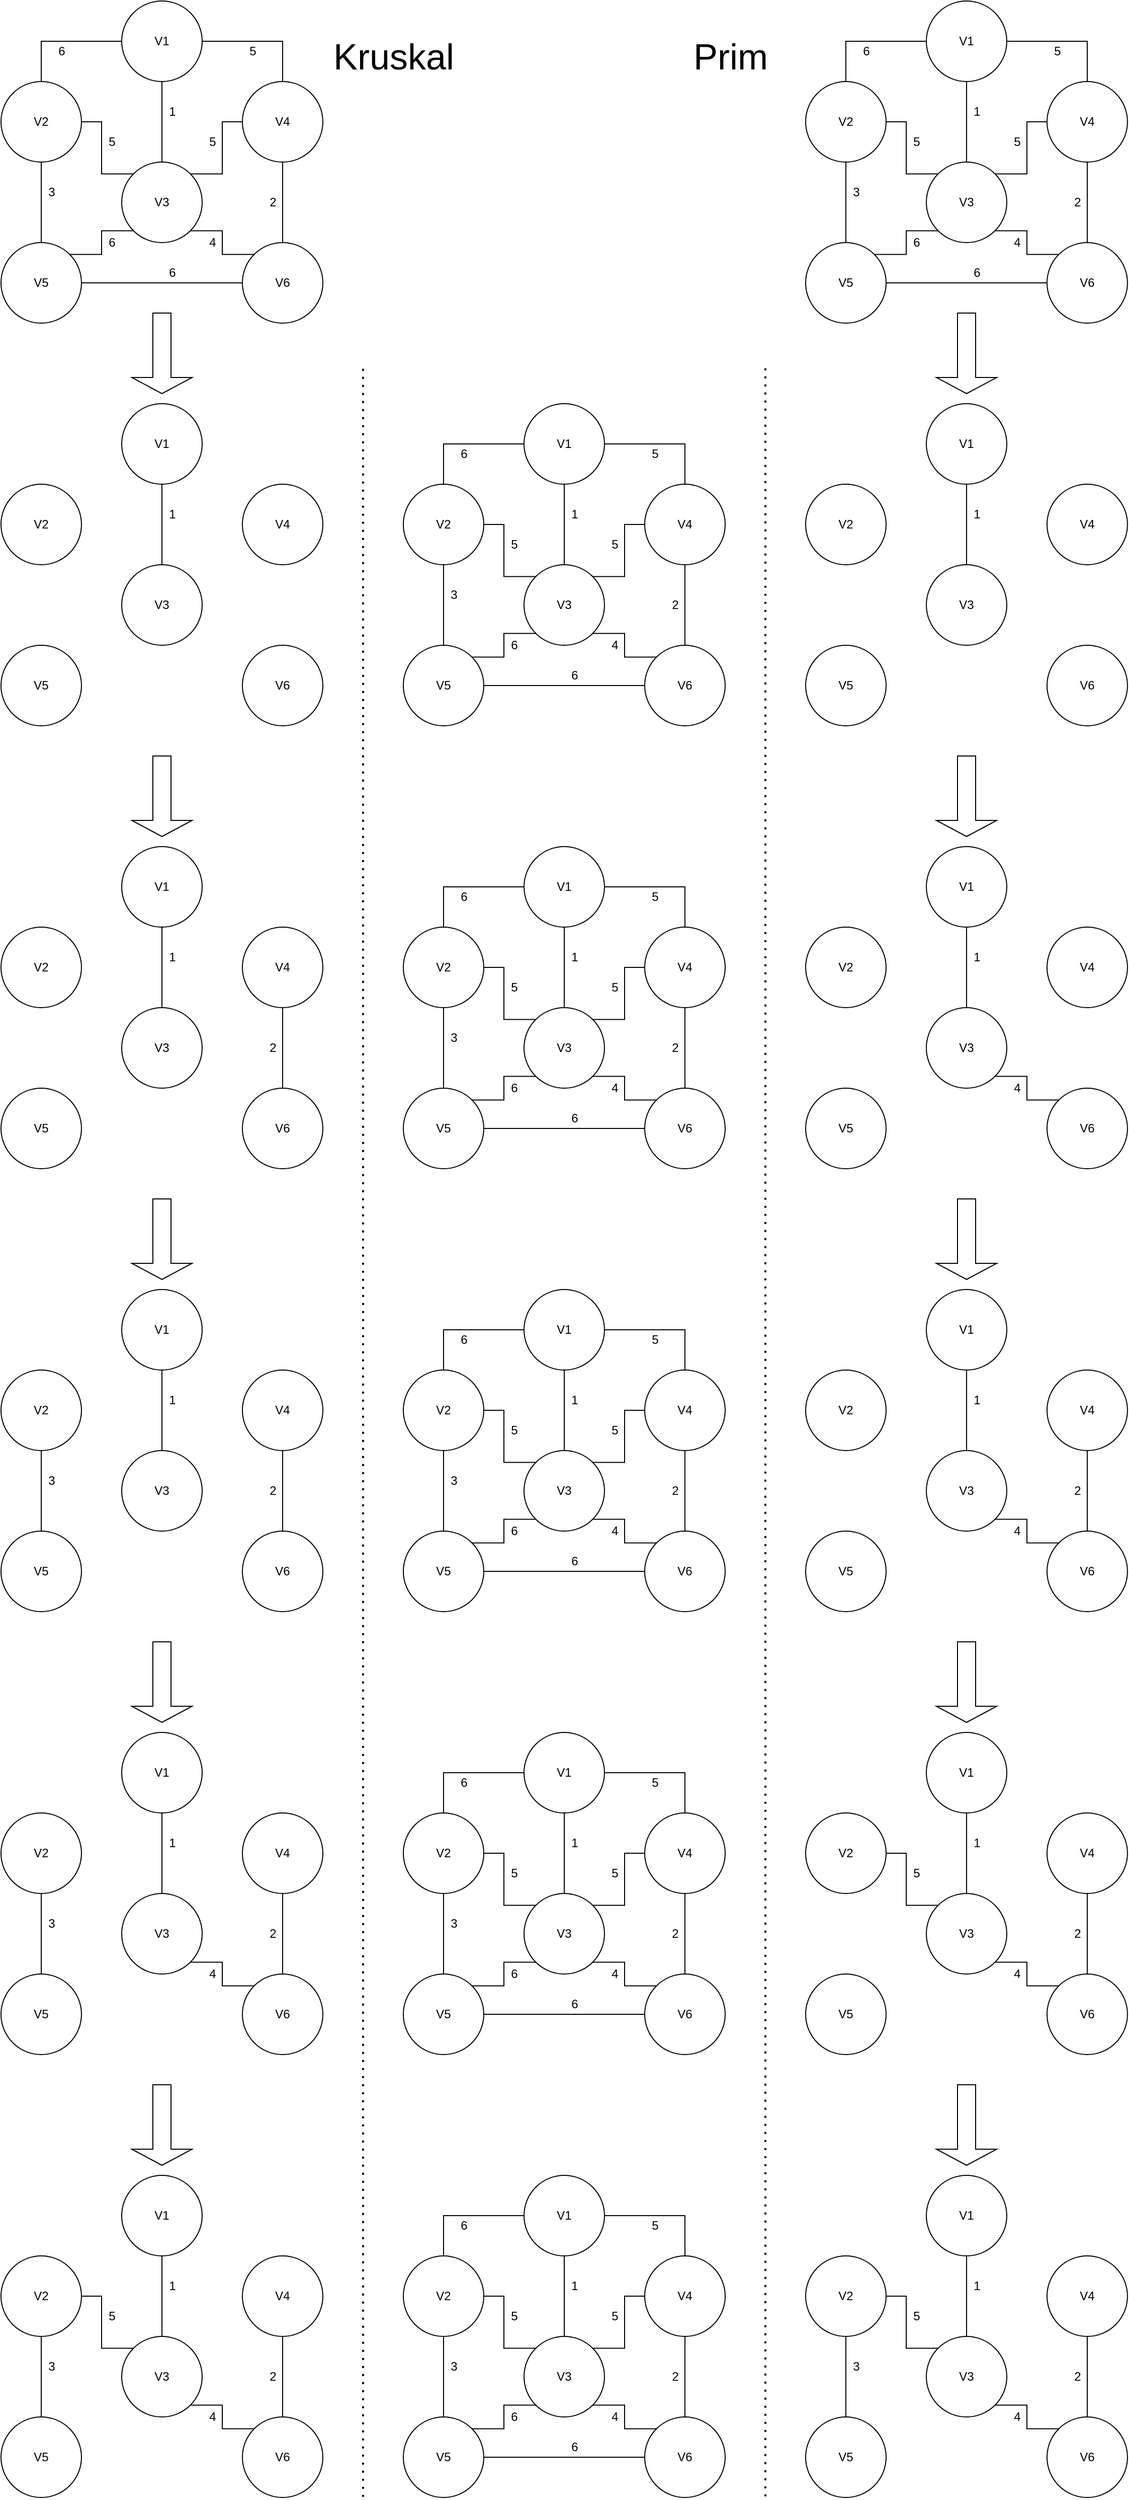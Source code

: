 <mxfile version="15.4.0" type="device"><diagram id="P3fxVXMqt-_WAfq6W6nY" name="Page-1"><mxGraphModel dx="2035" dy="703" grid="1" gridSize="10" guides="1" tooltips="1" connect="1" arrows="1" fold="1" page="1" pageScale="1" pageWidth="850" pageHeight="1100" math="0" shadow="0"><root><mxCell id="0"/><mxCell id="1" parent="0"/><mxCell id="ZbAgym-vOWH06ONYHbxj-1" value="V1" style="ellipse;whiteSpace=wrap;html=1;aspect=fixed;" parent="1" vertex="1"><mxGeometry x="360" y="80" width="80" height="80" as="geometry"/></mxCell><mxCell id="ZbAgym-vOWH06ONYHbxj-2" value="V2" style="ellipse;whiteSpace=wrap;html=1;aspect=fixed;" parent="1" vertex="1"><mxGeometry x="240" y="160" width="80" height="80" as="geometry"/></mxCell><mxCell id="ZbAgym-vOWH06ONYHbxj-3" value="V4" style="ellipse;whiteSpace=wrap;html=1;aspect=fixed;" parent="1" vertex="1"><mxGeometry x="480" y="160" width="80" height="80" as="geometry"/></mxCell><mxCell id="ZbAgym-vOWH06ONYHbxj-4" value="V3" style="ellipse;whiteSpace=wrap;html=1;aspect=fixed;" parent="1" vertex="1"><mxGeometry x="360" y="240" width="80" height="80" as="geometry"/></mxCell><mxCell id="ZbAgym-vOWH06ONYHbxj-5" value="V5" style="ellipse;whiteSpace=wrap;html=1;aspect=fixed;" parent="1" vertex="1"><mxGeometry x="240" y="320" width="80" height="80" as="geometry"/></mxCell><mxCell id="ZbAgym-vOWH06ONYHbxj-6" value="V6" style="ellipse;whiteSpace=wrap;html=1;aspect=fixed;" parent="1" vertex="1"><mxGeometry x="480" y="320" width="80" height="80" as="geometry"/></mxCell><mxCell id="ZbAgym-vOWH06ONYHbxj-11" value="" style="endArrow=none;html=1;rounded=0;edgeStyle=orthogonalEdgeStyle;entryX=0;entryY=0.5;entryDx=0;entryDy=0;exitX=0.5;exitY=0;exitDx=0;exitDy=0;" parent="1" source="ZbAgym-vOWH06ONYHbxj-2" target="ZbAgym-vOWH06ONYHbxj-1" edge="1"><mxGeometry width="50" height="50" relative="1" as="geometry"><mxPoint x="230" y="100" as="sourcePoint"/><mxPoint x="280" y="50" as="targetPoint"/></mxGeometry></mxCell><mxCell id="gh9L_DNqmafOxHzvcpWe-2" value="" style="endArrow=none;html=1;rounded=0;edgeStyle=orthogonalEdgeStyle;entryX=0.5;entryY=1;entryDx=0;entryDy=0;exitX=0.5;exitY=0;exitDx=0;exitDy=0;" edge="1" parent="1" source="ZbAgym-vOWH06ONYHbxj-4" target="ZbAgym-vOWH06ONYHbxj-1"><mxGeometry width="50" height="50" relative="1" as="geometry"><mxPoint x="410" y="260" as="sourcePoint"/><mxPoint x="460" y="210" as="targetPoint"/></mxGeometry></mxCell><mxCell id="gh9L_DNqmafOxHzvcpWe-3" value="" style="endArrow=none;html=1;rounded=0;edgeStyle=orthogonalEdgeStyle;entryX=1;entryY=0.5;entryDx=0;entryDy=0;exitX=0.5;exitY=0;exitDx=0;exitDy=0;" edge="1" parent="1" source="ZbAgym-vOWH06ONYHbxj-3" target="ZbAgym-vOWH06ONYHbxj-1"><mxGeometry width="50" height="50" relative="1" as="geometry"><mxPoint x="410" y="250" as="sourcePoint"/><mxPoint x="410" y="170.0" as="targetPoint"/></mxGeometry></mxCell><mxCell id="gh9L_DNqmafOxHzvcpWe-4" value="" style="endArrow=none;html=1;rounded=0;edgeStyle=orthogonalEdgeStyle;entryX=0.5;entryY=1;entryDx=0;entryDy=0;exitX=0.5;exitY=0;exitDx=0;exitDy=0;" edge="1" parent="1" source="ZbAgym-vOWH06ONYHbxj-6" target="ZbAgym-vOWH06ONYHbxj-3"><mxGeometry width="50" height="50" relative="1" as="geometry"><mxPoint x="530" y="170" as="sourcePoint"/><mxPoint x="450" y="130.0" as="targetPoint"/></mxGeometry></mxCell><mxCell id="gh9L_DNqmafOxHzvcpWe-5" value="" style="endArrow=none;html=1;rounded=0;edgeStyle=orthogonalEdgeStyle;entryX=0.5;entryY=1;entryDx=0;entryDy=0;exitX=0.5;exitY=0;exitDx=0;exitDy=0;" edge="1" parent="1" source="ZbAgym-vOWH06ONYHbxj-5" target="ZbAgym-vOWH06ONYHbxj-2"><mxGeometry width="50" height="50" relative="1" as="geometry"><mxPoint x="530" y="330" as="sourcePoint"/><mxPoint x="530" y="250" as="targetPoint"/></mxGeometry></mxCell><mxCell id="gh9L_DNqmafOxHzvcpWe-6" value="" style="endArrow=none;html=1;rounded=0;edgeStyle=orthogonalEdgeStyle;entryX=0;entryY=0.5;entryDx=0;entryDy=0;exitX=1;exitY=0.5;exitDx=0;exitDy=0;" edge="1" parent="1" source="ZbAgym-vOWH06ONYHbxj-5" target="ZbAgym-vOWH06ONYHbxj-6"><mxGeometry width="50" height="50" relative="1" as="geometry"><mxPoint x="290" y="330" as="sourcePoint"/><mxPoint x="290" y="250" as="targetPoint"/></mxGeometry></mxCell><mxCell id="gh9L_DNqmafOxHzvcpWe-7" value="" style="endArrow=none;html=1;rounded=0;edgeStyle=orthogonalEdgeStyle;entryX=0;entryY=1;entryDx=0;entryDy=0;exitX=1;exitY=0;exitDx=0;exitDy=0;" edge="1" parent="1" source="ZbAgym-vOWH06ONYHbxj-5" target="ZbAgym-vOWH06ONYHbxj-4"><mxGeometry width="50" height="50" relative="1" as="geometry"><mxPoint x="330.0" y="370" as="sourcePoint"/><mxPoint x="490" y="370" as="targetPoint"/></mxGeometry></mxCell><mxCell id="gh9L_DNqmafOxHzvcpWe-8" value="" style="endArrow=none;html=1;rounded=0;edgeStyle=orthogonalEdgeStyle;entryX=0;entryY=0;entryDx=0;entryDy=0;exitX=1;exitY=1;exitDx=0;exitDy=0;" edge="1" parent="1" source="ZbAgym-vOWH06ONYHbxj-4" target="ZbAgym-vOWH06ONYHbxj-6"><mxGeometry width="50" height="50" relative="1" as="geometry"><mxPoint x="318.114" y="341.547" as="sourcePoint"/><mxPoint x="381.716" y="318.284" as="targetPoint"/></mxGeometry></mxCell><mxCell id="gh9L_DNqmafOxHzvcpWe-9" value="" style="endArrow=none;html=1;rounded=0;edgeStyle=orthogonalEdgeStyle;entryX=0;entryY=0.5;entryDx=0;entryDy=0;exitX=1;exitY=0;exitDx=0;exitDy=0;" edge="1" parent="1" source="ZbAgym-vOWH06ONYHbxj-4" target="ZbAgym-vOWH06ONYHbxj-3"><mxGeometry width="50" height="50" relative="1" as="geometry"><mxPoint x="438.284" y="318.284" as="sourcePoint"/><mxPoint x="501.716" y="341.716" as="targetPoint"/></mxGeometry></mxCell><mxCell id="gh9L_DNqmafOxHzvcpWe-10" value="" style="endArrow=none;html=1;rounded=0;edgeStyle=orthogonalEdgeStyle;entryX=1;entryY=0.5;entryDx=0;entryDy=0;exitX=0;exitY=0;exitDx=0;exitDy=0;" edge="1" parent="1" source="ZbAgym-vOWH06ONYHbxj-4" target="ZbAgym-vOWH06ONYHbxj-2"><mxGeometry width="50" height="50" relative="1" as="geometry"><mxPoint x="438.284" y="261.716" as="sourcePoint"/><mxPoint x="490" y="210" as="targetPoint"/></mxGeometry></mxCell><mxCell id="gh9L_DNqmafOxHzvcpWe-11" value="6" style="text;html=1;align=center;verticalAlign=middle;resizable=0;points=[];autosize=1;strokeColor=none;fillColor=none;" vertex="1" parent="1"><mxGeometry x="290" y="120" width="20" height="20" as="geometry"/></mxCell><mxCell id="gh9L_DNqmafOxHzvcpWe-12" value="5" style="text;html=1;align=center;verticalAlign=middle;resizable=0;points=[];autosize=1;strokeColor=none;fillColor=none;" vertex="1" parent="1"><mxGeometry x="480" y="120" width="20" height="20" as="geometry"/></mxCell><mxCell id="gh9L_DNqmafOxHzvcpWe-13" value="1" style="text;html=1;align=center;verticalAlign=middle;resizable=0;points=[];autosize=1;strokeColor=none;fillColor=none;" vertex="1" parent="1"><mxGeometry x="400" y="180" width="20" height="20" as="geometry"/></mxCell><mxCell id="gh9L_DNqmafOxHzvcpWe-14" value="5" style="text;html=1;align=center;verticalAlign=middle;resizable=0;points=[];autosize=1;strokeColor=none;fillColor=none;" vertex="1" parent="1"><mxGeometry x="340" y="210" width="20" height="20" as="geometry"/></mxCell><mxCell id="gh9L_DNqmafOxHzvcpWe-15" value="5" style="text;html=1;align=center;verticalAlign=middle;resizable=0;points=[];autosize=1;strokeColor=none;fillColor=none;" vertex="1" parent="1"><mxGeometry x="440" y="210" width="20" height="20" as="geometry"/></mxCell><mxCell id="gh9L_DNqmafOxHzvcpWe-16" value="6" style="text;html=1;align=center;verticalAlign=middle;resizable=0;points=[];autosize=1;strokeColor=none;fillColor=none;" vertex="1" parent="1"><mxGeometry x="340" y="310" width="20" height="20" as="geometry"/></mxCell><mxCell id="gh9L_DNqmafOxHzvcpWe-17" value="4" style="text;html=1;align=center;verticalAlign=middle;resizable=0;points=[];autosize=1;strokeColor=none;fillColor=none;" vertex="1" parent="1"><mxGeometry x="440" y="310" width="20" height="20" as="geometry"/></mxCell><mxCell id="gh9L_DNqmafOxHzvcpWe-18" value="6" style="text;html=1;align=center;verticalAlign=middle;resizable=0;points=[];autosize=1;strokeColor=none;fillColor=none;" vertex="1" parent="1"><mxGeometry x="400" y="340" width="20" height="20" as="geometry"/></mxCell><mxCell id="gh9L_DNqmafOxHzvcpWe-19" value="3" style="text;html=1;align=center;verticalAlign=middle;resizable=0;points=[];autosize=1;strokeColor=none;fillColor=none;" vertex="1" parent="1"><mxGeometry x="280" y="260" width="20" height="20" as="geometry"/></mxCell><mxCell id="gh9L_DNqmafOxHzvcpWe-20" value="2" style="text;html=1;align=center;verticalAlign=middle;resizable=0;points=[];autosize=1;strokeColor=none;fillColor=none;" vertex="1" parent="1"><mxGeometry x="500" y="270" width="20" height="20" as="geometry"/></mxCell><mxCell id="gh9L_DNqmafOxHzvcpWe-21" value="V1" style="ellipse;whiteSpace=wrap;html=1;aspect=fixed;" vertex="1" parent="1"><mxGeometry x="360" y="480" width="80" height="80" as="geometry"/></mxCell><mxCell id="gh9L_DNqmafOxHzvcpWe-22" value="V2" style="ellipse;whiteSpace=wrap;html=1;aspect=fixed;" vertex="1" parent="1"><mxGeometry x="240" y="560" width="80" height="80" as="geometry"/></mxCell><mxCell id="gh9L_DNqmafOxHzvcpWe-23" value="V4" style="ellipse;whiteSpace=wrap;html=1;aspect=fixed;" vertex="1" parent="1"><mxGeometry x="480" y="560" width="80" height="80" as="geometry"/></mxCell><mxCell id="gh9L_DNqmafOxHzvcpWe-24" value="V3" style="ellipse;whiteSpace=wrap;html=1;aspect=fixed;" vertex="1" parent="1"><mxGeometry x="360" y="640" width="80" height="80" as="geometry"/></mxCell><mxCell id="gh9L_DNqmafOxHzvcpWe-25" value="V5" style="ellipse;whiteSpace=wrap;html=1;aspect=fixed;" vertex="1" parent="1"><mxGeometry x="240" y="720" width="80" height="80" as="geometry"/></mxCell><mxCell id="gh9L_DNqmafOxHzvcpWe-26" value="V6" style="ellipse;whiteSpace=wrap;html=1;aspect=fixed;" vertex="1" parent="1"><mxGeometry x="480" y="720" width="80" height="80" as="geometry"/></mxCell><mxCell id="gh9L_DNqmafOxHzvcpWe-28" value="" style="endArrow=none;html=1;rounded=0;edgeStyle=orthogonalEdgeStyle;entryX=0.5;entryY=1;entryDx=0;entryDy=0;exitX=0.5;exitY=0;exitDx=0;exitDy=0;" edge="1" parent="1" source="gh9L_DNqmafOxHzvcpWe-24" target="gh9L_DNqmafOxHzvcpWe-21"><mxGeometry width="50" height="50" relative="1" as="geometry"><mxPoint x="410" y="660" as="sourcePoint"/><mxPoint x="460" y="610" as="targetPoint"/></mxGeometry></mxCell><mxCell id="gh9L_DNqmafOxHzvcpWe-39" value="1" style="text;html=1;align=center;verticalAlign=middle;resizable=0;points=[];autosize=1;strokeColor=none;fillColor=none;" vertex="1" parent="1"><mxGeometry x="400" y="580" width="20" height="20" as="geometry"/></mxCell><mxCell id="gh9L_DNqmafOxHzvcpWe-47" value="" style="shape=singleArrow;direction=south;whiteSpace=wrap;html=1;" vertex="1" parent="1"><mxGeometry x="370" y="390" width="60" height="80" as="geometry"/></mxCell><mxCell id="gh9L_DNqmafOxHzvcpWe-48" value="" style="shape=singleArrow;direction=south;whiteSpace=wrap;html=1;" vertex="1" parent="1"><mxGeometry x="370" y="830" width="60" height="80" as="geometry"/></mxCell><mxCell id="gh9L_DNqmafOxHzvcpWe-49" value="V1" style="ellipse;whiteSpace=wrap;html=1;aspect=fixed;" vertex="1" parent="1"><mxGeometry x="360" y="920" width="80" height="80" as="geometry"/></mxCell><mxCell id="gh9L_DNqmafOxHzvcpWe-50" value="V2" style="ellipse;whiteSpace=wrap;html=1;aspect=fixed;" vertex="1" parent="1"><mxGeometry x="240" y="1000" width="80" height="80" as="geometry"/></mxCell><mxCell id="gh9L_DNqmafOxHzvcpWe-51" value="V4" style="ellipse;whiteSpace=wrap;html=1;aspect=fixed;" vertex="1" parent="1"><mxGeometry x="480" y="1000" width="80" height="80" as="geometry"/></mxCell><mxCell id="gh9L_DNqmafOxHzvcpWe-52" value="V3" style="ellipse;whiteSpace=wrap;html=1;aspect=fixed;" vertex="1" parent="1"><mxGeometry x="360" y="1080" width="80" height="80" as="geometry"/></mxCell><mxCell id="gh9L_DNqmafOxHzvcpWe-53" value="V5" style="ellipse;whiteSpace=wrap;html=1;aspect=fixed;" vertex="1" parent="1"><mxGeometry x="240" y="1160" width="80" height="80" as="geometry"/></mxCell><mxCell id="gh9L_DNqmafOxHzvcpWe-54" value="V6" style="ellipse;whiteSpace=wrap;html=1;aspect=fixed;" vertex="1" parent="1"><mxGeometry x="480" y="1160" width="80" height="80" as="geometry"/></mxCell><mxCell id="gh9L_DNqmafOxHzvcpWe-56" value="" style="endArrow=none;html=1;rounded=0;edgeStyle=orthogonalEdgeStyle;entryX=0.5;entryY=1;entryDx=0;entryDy=0;exitX=0.5;exitY=0;exitDx=0;exitDy=0;" edge="1" parent="1" source="gh9L_DNqmafOxHzvcpWe-52" target="gh9L_DNqmafOxHzvcpWe-49"><mxGeometry width="50" height="50" relative="1" as="geometry"><mxPoint x="410" y="1100" as="sourcePoint"/><mxPoint x="460" y="1050" as="targetPoint"/></mxGeometry></mxCell><mxCell id="gh9L_DNqmafOxHzvcpWe-62" value="" style="endArrow=none;html=1;rounded=0;edgeStyle=orthogonalEdgeStyle;entryX=0;entryY=0;entryDx=0;entryDy=0;exitX=1;exitY=1;exitDx=0;exitDy=0;" edge="1" parent="1" source="gh9L_DNqmafOxHzvcpWe-52" target="gh9L_DNqmafOxHzvcpWe-54"><mxGeometry width="50" height="50" relative="1" as="geometry"><mxPoint x="318.114" y="1181.547" as="sourcePoint"/><mxPoint x="381.716" y="1158.284" as="targetPoint"/></mxGeometry></mxCell><mxCell id="gh9L_DNqmafOxHzvcpWe-67" value="1" style="text;html=1;align=center;verticalAlign=middle;resizable=0;points=[];autosize=1;strokeColor=none;fillColor=none;" vertex="1" parent="1"><mxGeometry x="400" y="1020" width="20" height="20" as="geometry"/></mxCell><mxCell id="gh9L_DNqmafOxHzvcpWe-71" value="4" style="text;html=1;align=center;verticalAlign=middle;resizable=0;points=[];autosize=1;strokeColor=none;fillColor=none;" vertex="1" parent="1"><mxGeometry x="440" y="1150" width="20" height="20" as="geometry"/></mxCell><mxCell id="gh9L_DNqmafOxHzvcpWe-75" value="V1" style="ellipse;whiteSpace=wrap;html=1;aspect=fixed;" vertex="1" parent="1"><mxGeometry x="-40" y="920" width="80" height="80" as="geometry"/></mxCell><mxCell id="gh9L_DNqmafOxHzvcpWe-76" value="V2" style="ellipse;whiteSpace=wrap;html=1;aspect=fixed;" vertex="1" parent="1"><mxGeometry x="-160" y="1000" width="80" height="80" as="geometry"/></mxCell><mxCell id="gh9L_DNqmafOxHzvcpWe-77" value="V4" style="ellipse;whiteSpace=wrap;html=1;aspect=fixed;" vertex="1" parent="1"><mxGeometry x="80" y="1000" width="80" height="80" as="geometry"/></mxCell><mxCell id="gh9L_DNqmafOxHzvcpWe-78" value="V3" style="ellipse;whiteSpace=wrap;html=1;aspect=fixed;" vertex="1" parent="1"><mxGeometry x="-40" y="1080" width="80" height="80" as="geometry"/></mxCell><mxCell id="gh9L_DNqmafOxHzvcpWe-79" value="V5" style="ellipse;whiteSpace=wrap;html=1;aspect=fixed;" vertex="1" parent="1"><mxGeometry x="-160" y="1160" width="80" height="80" as="geometry"/></mxCell><mxCell id="gh9L_DNqmafOxHzvcpWe-80" value="V6" style="ellipse;whiteSpace=wrap;html=1;aspect=fixed;" vertex="1" parent="1"><mxGeometry x="80" y="1160" width="80" height="80" as="geometry"/></mxCell><mxCell id="gh9L_DNqmafOxHzvcpWe-81" value="" style="endArrow=none;html=1;rounded=0;edgeStyle=orthogonalEdgeStyle;entryX=0;entryY=0.5;entryDx=0;entryDy=0;exitX=0.5;exitY=0;exitDx=0;exitDy=0;" edge="1" parent="1" source="gh9L_DNqmafOxHzvcpWe-76" target="gh9L_DNqmafOxHzvcpWe-75"><mxGeometry width="50" height="50" relative="1" as="geometry"><mxPoint x="-170" y="940" as="sourcePoint"/><mxPoint x="-120" y="890" as="targetPoint"/></mxGeometry></mxCell><mxCell id="gh9L_DNqmafOxHzvcpWe-82" value="" style="endArrow=none;html=1;rounded=0;edgeStyle=orthogonalEdgeStyle;entryX=0.5;entryY=1;entryDx=0;entryDy=0;exitX=0.5;exitY=0;exitDx=0;exitDy=0;" edge="1" parent="1" source="gh9L_DNqmafOxHzvcpWe-78" target="gh9L_DNqmafOxHzvcpWe-75"><mxGeometry width="50" height="50" relative="1" as="geometry"><mxPoint x="10" y="1100" as="sourcePoint"/><mxPoint x="60" y="1050" as="targetPoint"/></mxGeometry></mxCell><mxCell id="gh9L_DNqmafOxHzvcpWe-83" value="" style="endArrow=none;html=1;rounded=0;edgeStyle=orthogonalEdgeStyle;entryX=1;entryY=0.5;entryDx=0;entryDy=0;exitX=0.5;exitY=0;exitDx=0;exitDy=0;" edge="1" parent="1" source="gh9L_DNqmafOxHzvcpWe-77" target="gh9L_DNqmafOxHzvcpWe-75"><mxGeometry width="50" height="50" relative="1" as="geometry"><mxPoint x="10" y="1090" as="sourcePoint"/><mxPoint x="10" y="1010.0" as="targetPoint"/></mxGeometry></mxCell><mxCell id="gh9L_DNqmafOxHzvcpWe-84" value="" style="endArrow=none;html=1;rounded=0;edgeStyle=orthogonalEdgeStyle;entryX=0.5;entryY=1;entryDx=0;entryDy=0;exitX=0.5;exitY=0;exitDx=0;exitDy=0;" edge="1" parent="1" source="gh9L_DNqmafOxHzvcpWe-80" target="gh9L_DNqmafOxHzvcpWe-77"><mxGeometry width="50" height="50" relative="1" as="geometry"><mxPoint x="130" y="1010" as="sourcePoint"/><mxPoint x="50" y="970.0" as="targetPoint"/></mxGeometry></mxCell><mxCell id="gh9L_DNqmafOxHzvcpWe-85" value="" style="endArrow=none;html=1;rounded=0;edgeStyle=orthogonalEdgeStyle;entryX=0.5;entryY=1;entryDx=0;entryDy=0;exitX=0.5;exitY=0;exitDx=0;exitDy=0;" edge="1" parent="1" source="gh9L_DNqmafOxHzvcpWe-79" target="gh9L_DNqmafOxHzvcpWe-76"><mxGeometry width="50" height="50" relative="1" as="geometry"><mxPoint x="130" y="1170" as="sourcePoint"/><mxPoint x="130" y="1090" as="targetPoint"/></mxGeometry></mxCell><mxCell id="gh9L_DNqmafOxHzvcpWe-86" value="" style="endArrow=none;html=1;rounded=0;edgeStyle=orthogonalEdgeStyle;entryX=0;entryY=0.5;entryDx=0;entryDy=0;exitX=1;exitY=0.5;exitDx=0;exitDy=0;" edge="1" parent="1" source="gh9L_DNqmafOxHzvcpWe-79" target="gh9L_DNqmafOxHzvcpWe-80"><mxGeometry width="50" height="50" relative="1" as="geometry"><mxPoint x="-110" y="1170" as="sourcePoint"/><mxPoint x="-110" y="1090" as="targetPoint"/></mxGeometry></mxCell><mxCell id="gh9L_DNqmafOxHzvcpWe-87" value="" style="endArrow=none;html=1;rounded=0;edgeStyle=orthogonalEdgeStyle;entryX=0;entryY=1;entryDx=0;entryDy=0;exitX=1;exitY=0;exitDx=0;exitDy=0;" edge="1" parent="1" source="gh9L_DNqmafOxHzvcpWe-79" target="gh9L_DNqmafOxHzvcpWe-78"><mxGeometry width="50" height="50" relative="1" as="geometry"><mxPoint x="-70.0" y="1210" as="sourcePoint"/><mxPoint x="90" y="1210" as="targetPoint"/></mxGeometry></mxCell><mxCell id="gh9L_DNqmafOxHzvcpWe-88" value="" style="endArrow=none;html=1;rounded=0;edgeStyle=orthogonalEdgeStyle;entryX=0;entryY=0;entryDx=0;entryDy=0;exitX=1;exitY=1;exitDx=0;exitDy=0;" edge="1" parent="1" source="gh9L_DNqmafOxHzvcpWe-78" target="gh9L_DNqmafOxHzvcpWe-80"><mxGeometry width="50" height="50" relative="1" as="geometry"><mxPoint x="-81.886" y="1181.547" as="sourcePoint"/><mxPoint x="-18.284" y="1158.284" as="targetPoint"/></mxGeometry></mxCell><mxCell id="gh9L_DNqmafOxHzvcpWe-89" value="" style="endArrow=none;html=1;rounded=0;edgeStyle=orthogonalEdgeStyle;entryX=0;entryY=0.5;entryDx=0;entryDy=0;exitX=1;exitY=0;exitDx=0;exitDy=0;" edge="1" parent="1" source="gh9L_DNqmafOxHzvcpWe-78" target="gh9L_DNqmafOxHzvcpWe-77"><mxGeometry width="50" height="50" relative="1" as="geometry"><mxPoint x="38.284" y="1158.284" as="sourcePoint"/><mxPoint x="101.716" y="1181.716" as="targetPoint"/></mxGeometry></mxCell><mxCell id="gh9L_DNqmafOxHzvcpWe-90" value="" style="endArrow=none;html=1;rounded=0;edgeStyle=orthogonalEdgeStyle;entryX=1;entryY=0.5;entryDx=0;entryDy=0;exitX=0;exitY=0;exitDx=0;exitDy=0;" edge="1" parent="1" source="gh9L_DNqmafOxHzvcpWe-78" target="gh9L_DNqmafOxHzvcpWe-76"><mxGeometry width="50" height="50" relative="1" as="geometry"><mxPoint x="38.284" y="1101.716" as="sourcePoint"/><mxPoint x="90" y="1050" as="targetPoint"/></mxGeometry></mxCell><mxCell id="gh9L_DNqmafOxHzvcpWe-91" value="6" style="text;html=1;align=center;verticalAlign=middle;resizable=0;points=[];autosize=1;strokeColor=none;fillColor=none;" vertex="1" parent="1"><mxGeometry x="-110" y="960" width="20" height="20" as="geometry"/></mxCell><mxCell id="gh9L_DNqmafOxHzvcpWe-92" value="5" style="text;html=1;align=center;verticalAlign=middle;resizable=0;points=[];autosize=1;strokeColor=none;fillColor=none;" vertex="1" parent="1"><mxGeometry x="80" y="960" width="20" height="20" as="geometry"/></mxCell><mxCell id="gh9L_DNqmafOxHzvcpWe-93" value="1" style="text;html=1;align=center;verticalAlign=middle;resizable=0;points=[];autosize=1;strokeColor=none;fillColor=none;" vertex="1" parent="1"><mxGeometry y="1020" width="20" height="20" as="geometry"/></mxCell><mxCell id="gh9L_DNqmafOxHzvcpWe-94" value="5" style="text;html=1;align=center;verticalAlign=middle;resizable=0;points=[];autosize=1;strokeColor=none;fillColor=none;" vertex="1" parent="1"><mxGeometry x="-60" y="1050" width="20" height="20" as="geometry"/></mxCell><mxCell id="gh9L_DNqmafOxHzvcpWe-95" value="5" style="text;html=1;align=center;verticalAlign=middle;resizable=0;points=[];autosize=1;strokeColor=none;fillColor=none;" vertex="1" parent="1"><mxGeometry x="40" y="1050" width="20" height="20" as="geometry"/></mxCell><mxCell id="gh9L_DNqmafOxHzvcpWe-96" value="6" style="text;html=1;align=center;verticalAlign=middle;resizable=0;points=[];autosize=1;strokeColor=none;fillColor=none;" vertex="1" parent="1"><mxGeometry x="-60" y="1150" width="20" height="20" as="geometry"/></mxCell><mxCell id="gh9L_DNqmafOxHzvcpWe-97" value="4" style="text;html=1;align=center;verticalAlign=middle;resizable=0;points=[];autosize=1;strokeColor=none;fillColor=none;" vertex="1" parent="1"><mxGeometry x="40" y="1150" width="20" height="20" as="geometry"/></mxCell><mxCell id="gh9L_DNqmafOxHzvcpWe-98" value="6" style="text;html=1;align=center;verticalAlign=middle;resizable=0;points=[];autosize=1;strokeColor=none;fillColor=none;" vertex="1" parent="1"><mxGeometry y="1180" width="20" height="20" as="geometry"/></mxCell><mxCell id="gh9L_DNqmafOxHzvcpWe-99" value="3" style="text;html=1;align=center;verticalAlign=middle;resizable=0;points=[];autosize=1;strokeColor=none;fillColor=none;" vertex="1" parent="1"><mxGeometry x="-120" y="1100" width="20" height="20" as="geometry"/></mxCell><mxCell id="gh9L_DNqmafOxHzvcpWe-100" value="2" style="text;html=1;align=center;verticalAlign=middle;resizable=0;points=[];autosize=1;strokeColor=none;fillColor=none;" vertex="1" parent="1"><mxGeometry x="100" y="1110" width="20" height="20" as="geometry"/></mxCell><mxCell id="gh9L_DNqmafOxHzvcpWe-101" value="V1" style="ellipse;whiteSpace=wrap;html=1;aspect=fixed;" vertex="1" parent="1"><mxGeometry x="-40" y="480" width="80" height="80" as="geometry"/></mxCell><mxCell id="gh9L_DNqmafOxHzvcpWe-102" value="V2" style="ellipse;whiteSpace=wrap;html=1;aspect=fixed;" vertex="1" parent="1"><mxGeometry x="-160" y="560" width="80" height="80" as="geometry"/></mxCell><mxCell id="gh9L_DNqmafOxHzvcpWe-103" value="V4" style="ellipse;whiteSpace=wrap;html=1;aspect=fixed;" vertex="1" parent="1"><mxGeometry x="80" y="560" width="80" height="80" as="geometry"/></mxCell><mxCell id="gh9L_DNqmafOxHzvcpWe-104" value="V3" style="ellipse;whiteSpace=wrap;html=1;aspect=fixed;" vertex="1" parent="1"><mxGeometry x="-40" y="640" width="80" height="80" as="geometry"/></mxCell><mxCell id="gh9L_DNqmafOxHzvcpWe-105" value="V5" style="ellipse;whiteSpace=wrap;html=1;aspect=fixed;" vertex="1" parent="1"><mxGeometry x="-160" y="720" width="80" height="80" as="geometry"/></mxCell><mxCell id="gh9L_DNqmafOxHzvcpWe-106" value="V6" style="ellipse;whiteSpace=wrap;html=1;aspect=fixed;" vertex="1" parent="1"><mxGeometry x="80" y="720" width="80" height="80" as="geometry"/></mxCell><mxCell id="gh9L_DNqmafOxHzvcpWe-107" value="" style="endArrow=none;html=1;rounded=0;edgeStyle=orthogonalEdgeStyle;entryX=0;entryY=0.5;entryDx=0;entryDy=0;exitX=0.5;exitY=0;exitDx=0;exitDy=0;" edge="1" parent="1" source="gh9L_DNqmafOxHzvcpWe-102" target="gh9L_DNqmafOxHzvcpWe-101"><mxGeometry width="50" height="50" relative="1" as="geometry"><mxPoint x="-170" y="500" as="sourcePoint"/><mxPoint x="-120" y="450" as="targetPoint"/></mxGeometry></mxCell><mxCell id="gh9L_DNqmafOxHzvcpWe-108" value="" style="endArrow=none;html=1;rounded=0;edgeStyle=orthogonalEdgeStyle;entryX=0.5;entryY=1;entryDx=0;entryDy=0;exitX=0.5;exitY=0;exitDx=0;exitDy=0;" edge="1" parent="1" source="gh9L_DNqmafOxHzvcpWe-104" target="gh9L_DNqmafOxHzvcpWe-101"><mxGeometry width="50" height="50" relative="1" as="geometry"><mxPoint x="10" y="660" as="sourcePoint"/><mxPoint x="60" y="610" as="targetPoint"/></mxGeometry></mxCell><mxCell id="gh9L_DNqmafOxHzvcpWe-109" value="" style="endArrow=none;html=1;rounded=0;edgeStyle=orthogonalEdgeStyle;entryX=1;entryY=0.5;entryDx=0;entryDy=0;exitX=0.5;exitY=0;exitDx=0;exitDy=0;" edge="1" parent="1" source="gh9L_DNqmafOxHzvcpWe-103" target="gh9L_DNqmafOxHzvcpWe-101"><mxGeometry width="50" height="50" relative="1" as="geometry"><mxPoint x="10" y="650" as="sourcePoint"/><mxPoint x="10" y="570" as="targetPoint"/></mxGeometry></mxCell><mxCell id="gh9L_DNqmafOxHzvcpWe-110" value="" style="endArrow=none;html=1;rounded=0;edgeStyle=orthogonalEdgeStyle;entryX=0.5;entryY=1;entryDx=0;entryDy=0;exitX=0.5;exitY=0;exitDx=0;exitDy=0;" edge="1" parent="1" source="gh9L_DNqmafOxHzvcpWe-106" target="gh9L_DNqmafOxHzvcpWe-103"><mxGeometry width="50" height="50" relative="1" as="geometry"><mxPoint x="130" y="570" as="sourcePoint"/><mxPoint x="50" y="530.0" as="targetPoint"/></mxGeometry></mxCell><mxCell id="gh9L_DNqmafOxHzvcpWe-111" value="" style="endArrow=none;html=1;rounded=0;edgeStyle=orthogonalEdgeStyle;entryX=0.5;entryY=1;entryDx=0;entryDy=0;exitX=0.5;exitY=0;exitDx=0;exitDy=0;" edge="1" parent="1" source="gh9L_DNqmafOxHzvcpWe-105" target="gh9L_DNqmafOxHzvcpWe-102"><mxGeometry width="50" height="50" relative="1" as="geometry"><mxPoint x="130" y="730" as="sourcePoint"/><mxPoint x="130" y="650" as="targetPoint"/></mxGeometry></mxCell><mxCell id="gh9L_DNqmafOxHzvcpWe-112" value="" style="endArrow=none;html=1;rounded=0;edgeStyle=orthogonalEdgeStyle;entryX=0;entryY=0.5;entryDx=0;entryDy=0;exitX=1;exitY=0.5;exitDx=0;exitDy=0;" edge="1" parent="1" source="gh9L_DNqmafOxHzvcpWe-105" target="gh9L_DNqmafOxHzvcpWe-106"><mxGeometry width="50" height="50" relative="1" as="geometry"><mxPoint x="-110" y="730" as="sourcePoint"/><mxPoint x="-110" y="650" as="targetPoint"/></mxGeometry></mxCell><mxCell id="gh9L_DNqmafOxHzvcpWe-113" value="" style="endArrow=none;html=1;rounded=0;edgeStyle=orthogonalEdgeStyle;entryX=0;entryY=1;entryDx=0;entryDy=0;exitX=1;exitY=0;exitDx=0;exitDy=0;" edge="1" parent="1" source="gh9L_DNqmafOxHzvcpWe-105" target="gh9L_DNqmafOxHzvcpWe-104"><mxGeometry width="50" height="50" relative="1" as="geometry"><mxPoint x="-70.0" y="770" as="sourcePoint"/><mxPoint x="90" y="770" as="targetPoint"/></mxGeometry></mxCell><mxCell id="gh9L_DNqmafOxHzvcpWe-114" value="" style="endArrow=none;html=1;rounded=0;edgeStyle=orthogonalEdgeStyle;entryX=0;entryY=0;entryDx=0;entryDy=0;exitX=1;exitY=1;exitDx=0;exitDy=0;" edge="1" parent="1" source="gh9L_DNqmafOxHzvcpWe-104" target="gh9L_DNqmafOxHzvcpWe-106"><mxGeometry width="50" height="50" relative="1" as="geometry"><mxPoint x="-81.886" y="741.547" as="sourcePoint"/><mxPoint x="-18.284" y="718.284" as="targetPoint"/></mxGeometry></mxCell><mxCell id="gh9L_DNqmafOxHzvcpWe-115" value="" style="endArrow=none;html=1;rounded=0;edgeStyle=orthogonalEdgeStyle;entryX=0;entryY=0.5;entryDx=0;entryDy=0;exitX=1;exitY=0;exitDx=0;exitDy=0;" edge="1" parent="1" source="gh9L_DNqmafOxHzvcpWe-104" target="gh9L_DNqmafOxHzvcpWe-103"><mxGeometry width="50" height="50" relative="1" as="geometry"><mxPoint x="38.284" y="718.284" as="sourcePoint"/><mxPoint x="101.716" y="741.716" as="targetPoint"/></mxGeometry></mxCell><mxCell id="gh9L_DNqmafOxHzvcpWe-116" value="" style="endArrow=none;html=1;rounded=0;edgeStyle=orthogonalEdgeStyle;entryX=1;entryY=0.5;entryDx=0;entryDy=0;exitX=0;exitY=0;exitDx=0;exitDy=0;" edge="1" parent="1" source="gh9L_DNqmafOxHzvcpWe-104" target="gh9L_DNqmafOxHzvcpWe-102"><mxGeometry width="50" height="50" relative="1" as="geometry"><mxPoint x="38.284" y="661.716" as="sourcePoint"/><mxPoint x="90" y="610" as="targetPoint"/></mxGeometry></mxCell><mxCell id="gh9L_DNqmafOxHzvcpWe-117" value="6" style="text;html=1;align=center;verticalAlign=middle;resizable=0;points=[];autosize=1;strokeColor=none;fillColor=none;" vertex="1" parent="1"><mxGeometry x="-110" y="520" width="20" height="20" as="geometry"/></mxCell><mxCell id="gh9L_DNqmafOxHzvcpWe-118" value="5" style="text;html=1;align=center;verticalAlign=middle;resizable=0;points=[];autosize=1;strokeColor=none;fillColor=none;" vertex="1" parent="1"><mxGeometry x="80" y="520" width="20" height="20" as="geometry"/></mxCell><mxCell id="gh9L_DNqmafOxHzvcpWe-119" value="1" style="text;html=1;align=center;verticalAlign=middle;resizable=0;points=[];autosize=1;strokeColor=none;fillColor=none;" vertex="1" parent="1"><mxGeometry y="580" width="20" height="20" as="geometry"/></mxCell><mxCell id="gh9L_DNqmafOxHzvcpWe-120" value="5" style="text;html=1;align=center;verticalAlign=middle;resizable=0;points=[];autosize=1;strokeColor=none;fillColor=none;" vertex="1" parent="1"><mxGeometry x="-60" y="610" width="20" height="20" as="geometry"/></mxCell><mxCell id="gh9L_DNqmafOxHzvcpWe-121" value="5" style="text;html=1;align=center;verticalAlign=middle;resizable=0;points=[];autosize=1;strokeColor=none;fillColor=none;" vertex="1" parent="1"><mxGeometry x="40" y="610" width="20" height="20" as="geometry"/></mxCell><mxCell id="gh9L_DNqmafOxHzvcpWe-122" value="6" style="text;html=1;align=center;verticalAlign=middle;resizable=0;points=[];autosize=1;strokeColor=none;fillColor=none;" vertex="1" parent="1"><mxGeometry x="-60" y="710" width="20" height="20" as="geometry"/></mxCell><mxCell id="gh9L_DNqmafOxHzvcpWe-123" value="4" style="text;html=1;align=center;verticalAlign=middle;resizable=0;points=[];autosize=1;strokeColor=none;fillColor=none;" vertex="1" parent="1"><mxGeometry x="40" y="710" width="20" height="20" as="geometry"/></mxCell><mxCell id="gh9L_DNqmafOxHzvcpWe-124" value="6" style="text;html=1;align=center;verticalAlign=middle;resizable=0;points=[];autosize=1;strokeColor=none;fillColor=none;" vertex="1" parent="1"><mxGeometry y="740" width="20" height="20" as="geometry"/></mxCell><mxCell id="gh9L_DNqmafOxHzvcpWe-125" value="3" style="text;html=1;align=center;verticalAlign=middle;resizable=0;points=[];autosize=1;strokeColor=none;fillColor=none;" vertex="1" parent="1"><mxGeometry x="-120" y="660" width="20" height="20" as="geometry"/></mxCell><mxCell id="gh9L_DNqmafOxHzvcpWe-126" value="2" style="text;html=1;align=center;verticalAlign=middle;resizable=0;points=[];autosize=1;strokeColor=none;fillColor=none;" vertex="1" parent="1"><mxGeometry x="100" y="670" width="20" height="20" as="geometry"/></mxCell><mxCell id="gh9L_DNqmafOxHzvcpWe-127" value="" style="shape=singleArrow;direction=south;whiteSpace=wrap;html=1;" vertex="1" parent="1"><mxGeometry x="370" y="1270" width="60" height="80" as="geometry"/></mxCell><mxCell id="gh9L_DNqmafOxHzvcpWe-128" value="V1" style="ellipse;whiteSpace=wrap;html=1;aspect=fixed;" vertex="1" parent="1"><mxGeometry x="360" y="1360" width="80" height="80" as="geometry"/></mxCell><mxCell id="gh9L_DNqmafOxHzvcpWe-129" value="V2" style="ellipse;whiteSpace=wrap;html=1;aspect=fixed;" vertex="1" parent="1"><mxGeometry x="240" y="1440" width="80" height="80" as="geometry"/></mxCell><mxCell id="gh9L_DNqmafOxHzvcpWe-130" value="V4" style="ellipse;whiteSpace=wrap;html=1;aspect=fixed;" vertex="1" parent="1"><mxGeometry x="480" y="1440" width="80" height="80" as="geometry"/></mxCell><mxCell id="gh9L_DNqmafOxHzvcpWe-131" value="V3" style="ellipse;whiteSpace=wrap;html=1;aspect=fixed;" vertex="1" parent="1"><mxGeometry x="360" y="1520" width="80" height="80" as="geometry"/></mxCell><mxCell id="gh9L_DNqmafOxHzvcpWe-132" value="V5" style="ellipse;whiteSpace=wrap;html=1;aspect=fixed;" vertex="1" parent="1"><mxGeometry x="240" y="1600" width="80" height="80" as="geometry"/></mxCell><mxCell id="gh9L_DNqmafOxHzvcpWe-133" value="V6" style="ellipse;whiteSpace=wrap;html=1;aspect=fixed;" vertex="1" parent="1"><mxGeometry x="480" y="1600" width="80" height="80" as="geometry"/></mxCell><mxCell id="gh9L_DNqmafOxHzvcpWe-135" value="" style="endArrow=none;html=1;rounded=0;edgeStyle=orthogonalEdgeStyle;entryX=0.5;entryY=1;entryDx=0;entryDy=0;exitX=0.5;exitY=0;exitDx=0;exitDy=0;" edge="1" parent="1" source="gh9L_DNqmafOxHzvcpWe-131" target="gh9L_DNqmafOxHzvcpWe-128"><mxGeometry width="50" height="50" relative="1" as="geometry"><mxPoint x="410" y="1540" as="sourcePoint"/><mxPoint x="460" y="1490" as="targetPoint"/></mxGeometry></mxCell><mxCell id="gh9L_DNqmafOxHzvcpWe-137" value="" style="endArrow=none;html=1;rounded=0;edgeStyle=orthogonalEdgeStyle;entryX=0.5;entryY=1;entryDx=0;entryDy=0;exitX=0.5;exitY=0;exitDx=0;exitDy=0;" edge="1" parent="1" source="gh9L_DNqmafOxHzvcpWe-133" target="gh9L_DNqmafOxHzvcpWe-130"><mxGeometry width="50" height="50" relative="1" as="geometry"><mxPoint x="530" y="1450" as="sourcePoint"/><mxPoint x="450" y="1410" as="targetPoint"/></mxGeometry></mxCell><mxCell id="gh9L_DNqmafOxHzvcpWe-141" value="" style="endArrow=none;html=1;rounded=0;edgeStyle=orthogonalEdgeStyle;entryX=0;entryY=0;entryDx=0;entryDy=0;exitX=1;exitY=1;exitDx=0;exitDy=0;" edge="1" parent="1" source="gh9L_DNqmafOxHzvcpWe-131" target="gh9L_DNqmafOxHzvcpWe-133"><mxGeometry width="50" height="50" relative="1" as="geometry"><mxPoint x="318.114" y="1621.547" as="sourcePoint"/><mxPoint x="381.716" y="1598.284" as="targetPoint"/></mxGeometry></mxCell><mxCell id="gh9L_DNqmafOxHzvcpWe-146" value="1" style="text;html=1;align=center;verticalAlign=middle;resizable=0;points=[];autosize=1;strokeColor=none;fillColor=none;" vertex="1" parent="1"><mxGeometry x="400" y="1460" width="20" height="20" as="geometry"/></mxCell><mxCell id="gh9L_DNqmafOxHzvcpWe-150" value="4" style="text;html=1;align=center;verticalAlign=middle;resizable=0;points=[];autosize=1;strokeColor=none;fillColor=none;" vertex="1" parent="1"><mxGeometry x="440" y="1590" width="20" height="20" as="geometry"/></mxCell><mxCell id="gh9L_DNqmafOxHzvcpWe-153" value="2" style="text;html=1;align=center;verticalAlign=middle;resizable=0;points=[];autosize=1;strokeColor=none;fillColor=none;" vertex="1" parent="1"><mxGeometry x="500" y="1550" width="20" height="20" as="geometry"/></mxCell><mxCell id="gh9L_DNqmafOxHzvcpWe-154" value="V1" style="ellipse;whiteSpace=wrap;html=1;aspect=fixed;" vertex="1" parent="1"><mxGeometry x="-40" y="1360" width="80" height="80" as="geometry"/></mxCell><mxCell id="gh9L_DNqmafOxHzvcpWe-155" value="V2" style="ellipse;whiteSpace=wrap;html=1;aspect=fixed;" vertex="1" parent="1"><mxGeometry x="-160" y="1440" width="80" height="80" as="geometry"/></mxCell><mxCell id="gh9L_DNqmafOxHzvcpWe-156" value="V4" style="ellipse;whiteSpace=wrap;html=1;aspect=fixed;" vertex="1" parent="1"><mxGeometry x="80" y="1440" width="80" height="80" as="geometry"/></mxCell><mxCell id="gh9L_DNqmafOxHzvcpWe-157" value="V3" style="ellipse;whiteSpace=wrap;html=1;aspect=fixed;" vertex="1" parent="1"><mxGeometry x="-40" y="1520" width="80" height="80" as="geometry"/></mxCell><mxCell id="gh9L_DNqmafOxHzvcpWe-158" value="V5" style="ellipse;whiteSpace=wrap;html=1;aspect=fixed;" vertex="1" parent="1"><mxGeometry x="-160" y="1600" width="80" height="80" as="geometry"/></mxCell><mxCell id="gh9L_DNqmafOxHzvcpWe-159" value="V6" style="ellipse;whiteSpace=wrap;html=1;aspect=fixed;" vertex="1" parent="1"><mxGeometry x="80" y="1600" width="80" height="80" as="geometry"/></mxCell><mxCell id="gh9L_DNqmafOxHzvcpWe-160" value="" style="endArrow=none;html=1;rounded=0;edgeStyle=orthogonalEdgeStyle;entryX=0;entryY=0.5;entryDx=0;entryDy=0;exitX=0.5;exitY=0;exitDx=0;exitDy=0;" edge="1" parent="1" source="gh9L_DNqmafOxHzvcpWe-155" target="gh9L_DNqmafOxHzvcpWe-154"><mxGeometry width="50" height="50" relative="1" as="geometry"><mxPoint x="-170" y="1380" as="sourcePoint"/><mxPoint x="-120" y="1330" as="targetPoint"/></mxGeometry></mxCell><mxCell id="gh9L_DNqmafOxHzvcpWe-161" value="" style="endArrow=none;html=1;rounded=0;edgeStyle=orthogonalEdgeStyle;entryX=0.5;entryY=1;entryDx=0;entryDy=0;exitX=0.5;exitY=0;exitDx=0;exitDy=0;" edge="1" parent="1" source="gh9L_DNqmafOxHzvcpWe-157" target="gh9L_DNqmafOxHzvcpWe-154"><mxGeometry width="50" height="50" relative="1" as="geometry"><mxPoint x="10" y="1540" as="sourcePoint"/><mxPoint x="60" y="1490" as="targetPoint"/></mxGeometry></mxCell><mxCell id="gh9L_DNqmafOxHzvcpWe-162" value="" style="endArrow=none;html=1;rounded=0;edgeStyle=orthogonalEdgeStyle;entryX=1;entryY=0.5;entryDx=0;entryDy=0;exitX=0.5;exitY=0;exitDx=0;exitDy=0;" edge="1" parent="1" source="gh9L_DNqmafOxHzvcpWe-156" target="gh9L_DNqmafOxHzvcpWe-154"><mxGeometry width="50" height="50" relative="1" as="geometry"><mxPoint x="10" y="1530" as="sourcePoint"/><mxPoint x="10" y="1450" as="targetPoint"/></mxGeometry></mxCell><mxCell id="gh9L_DNqmafOxHzvcpWe-163" value="" style="endArrow=none;html=1;rounded=0;edgeStyle=orthogonalEdgeStyle;entryX=0.5;entryY=1;entryDx=0;entryDy=0;exitX=0.5;exitY=0;exitDx=0;exitDy=0;" edge="1" parent="1" source="gh9L_DNqmafOxHzvcpWe-159" target="gh9L_DNqmafOxHzvcpWe-156"><mxGeometry width="50" height="50" relative="1" as="geometry"><mxPoint x="130" y="1450" as="sourcePoint"/><mxPoint x="50" y="1410" as="targetPoint"/></mxGeometry></mxCell><mxCell id="gh9L_DNqmafOxHzvcpWe-164" value="" style="endArrow=none;html=1;rounded=0;edgeStyle=orthogonalEdgeStyle;entryX=0.5;entryY=1;entryDx=0;entryDy=0;exitX=0.5;exitY=0;exitDx=0;exitDy=0;" edge="1" parent="1" source="gh9L_DNqmafOxHzvcpWe-158" target="gh9L_DNqmafOxHzvcpWe-155"><mxGeometry width="50" height="50" relative="1" as="geometry"><mxPoint x="130" y="1610" as="sourcePoint"/><mxPoint x="130" y="1530" as="targetPoint"/></mxGeometry></mxCell><mxCell id="gh9L_DNqmafOxHzvcpWe-165" value="" style="endArrow=none;html=1;rounded=0;edgeStyle=orthogonalEdgeStyle;entryX=0;entryY=0.5;entryDx=0;entryDy=0;exitX=1;exitY=0.5;exitDx=0;exitDy=0;" edge="1" parent="1" source="gh9L_DNqmafOxHzvcpWe-158" target="gh9L_DNqmafOxHzvcpWe-159"><mxGeometry width="50" height="50" relative="1" as="geometry"><mxPoint x="-110" y="1610" as="sourcePoint"/><mxPoint x="-110" y="1530" as="targetPoint"/></mxGeometry></mxCell><mxCell id="gh9L_DNqmafOxHzvcpWe-166" value="" style="endArrow=none;html=1;rounded=0;edgeStyle=orthogonalEdgeStyle;entryX=0;entryY=1;entryDx=0;entryDy=0;exitX=1;exitY=0;exitDx=0;exitDy=0;" edge="1" parent="1" source="gh9L_DNqmafOxHzvcpWe-158" target="gh9L_DNqmafOxHzvcpWe-157"><mxGeometry width="50" height="50" relative="1" as="geometry"><mxPoint x="-70.0" y="1650" as="sourcePoint"/><mxPoint x="90" y="1650" as="targetPoint"/></mxGeometry></mxCell><mxCell id="gh9L_DNqmafOxHzvcpWe-167" value="" style="endArrow=none;html=1;rounded=0;edgeStyle=orthogonalEdgeStyle;entryX=0;entryY=0;entryDx=0;entryDy=0;exitX=1;exitY=1;exitDx=0;exitDy=0;" edge="1" parent="1" source="gh9L_DNqmafOxHzvcpWe-157" target="gh9L_DNqmafOxHzvcpWe-159"><mxGeometry width="50" height="50" relative="1" as="geometry"><mxPoint x="-81.886" y="1621.547" as="sourcePoint"/><mxPoint x="-18.284" y="1598.284" as="targetPoint"/></mxGeometry></mxCell><mxCell id="gh9L_DNqmafOxHzvcpWe-168" value="" style="endArrow=none;html=1;rounded=0;edgeStyle=orthogonalEdgeStyle;entryX=0;entryY=0.5;entryDx=0;entryDy=0;exitX=1;exitY=0;exitDx=0;exitDy=0;" edge="1" parent="1" source="gh9L_DNqmafOxHzvcpWe-157" target="gh9L_DNqmafOxHzvcpWe-156"><mxGeometry width="50" height="50" relative="1" as="geometry"><mxPoint x="38.284" y="1598.284" as="sourcePoint"/><mxPoint x="101.716" y="1621.716" as="targetPoint"/></mxGeometry></mxCell><mxCell id="gh9L_DNqmafOxHzvcpWe-169" value="" style="endArrow=none;html=1;rounded=0;edgeStyle=orthogonalEdgeStyle;entryX=1;entryY=0.5;entryDx=0;entryDy=0;exitX=0;exitY=0;exitDx=0;exitDy=0;" edge="1" parent="1" source="gh9L_DNqmafOxHzvcpWe-157" target="gh9L_DNqmafOxHzvcpWe-155"><mxGeometry width="50" height="50" relative="1" as="geometry"><mxPoint x="38.284" y="1541.716" as="sourcePoint"/><mxPoint x="90" y="1490" as="targetPoint"/></mxGeometry></mxCell><mxCell id="gh9L_DNqmafOxHzvcpWe-170" value="6" style="text;html=1;align=center;verticalAlign=middle;resizable=0;points=[];autosize=1;strokeColor=none;fillColor=none;" vertex="1" parent="1"><mxGeometry x="-110" y="1400" width="20" height="20" as="geometry"/></mxCell><mxCell id="gh9L_DNqmafOxHzvcpWe-171" value="5" style="text;html=1;align=center;verticalAlign=middle;resizable=0;points=[];autosize=1;strokeColor=none;fillColor=none;" vertex="1" parent="1"><mxGeometry x="80" y="1400" width="20" height="20" as="geometry"/></mxCell><mxCell id="gh9L_DNqmafOxHzvcpWe-172" value="1" style="text;html=1;align=center;verticalAlign=middle;resizable=0;points=[];autosize=1;strokeColor=none;fillColor=none;" vertex="1" parent="1"><mxGeometry y="1460" width="20" height="20" as="geometry"/></mxCell><mxCell id="gh9L_DNqmafOxHzvcpWe-173" value="5" style="text;html=1;align=center;verticalAlign=middle;resizable=0;points=[];autosize=1;strokeColor=none;fillColor=none;" vertex="1" parent="1"><mxGeometry x="-60" y="1490" width="20" height="20" as="geometry"/></mxCell><mxCell id="gh9L_DNqmafOxHzvcpWe-174" value="5" style="text;html=1;align=center;verticalAlign=middle;resizable=0;points=[];autosize=1;strokeColor=none;fillColor=none;" vertex="1" parent="1"><mxGeometry x="40" y="1490" width="20" height="20" as="geometry"/></mxCell><mxCell id="gh9L_DNqmafOxHzvcpWe-175" value="6" style="text;html=1;align=center;verticalAlign=middle;resizable=0;points=[];autosize=1;strokeColor=none;fillColor=none;" vertex="1" parent="1"><mxGeometry x="-60" y="1590" width="20" height="20" as="geometry"/></mxCell><mxCell id="gh9L_DNqmafOxHzvcpWe-176" value="4" style="text;html=1;align=center;verticalAlign=middle;resizable=0;points=[];autosize=1;strokeColor=none;fillColor=none;" vertex="1" parent="1"><mxGeometry x="40" y="1590" width="20" height="20" as="geometry"/></mxCell><mxCell id="gh9L_DNqmafOxHzvcpWe-177" value="6" style="text;html=1;align=center;verticalAlign=middle;resizable=0;points=[];autosize=1;strokeColor=none;fillColor=none;" vertex="1" parent="1"><mxGeometry y="1620" width="20" height="20" as="geometry"/></mxCell><mxCell id="gh9L_DNqmafOxHzvcpWe-178" value="3" style="text;html=1;align=center;verticalAlign=middle;resizable=0;points=[];autosize=1;strokeColor=none;fillColor=none;" vertex="1" parent="1"><mxGeometry x="-120" y="1540" width="20" height="20" as="geometry"/></mxCell><mxCell id="gh9L_DNqmafOxHzvcpWe-179" value="2" style="text;html=1;align=center;verticalAlign=middle;resizable=0;points=[];autosize=1;strokeColor=none;fillColor=none;" vertex="1" parent="1"><mxGeometry x="100" y="1550" width="20" height="20" as="geometry"/></mxCell><mxCell id="gh9L_DNqmafOxHzvcpWe-180" value="" style="shape=singleArrow;direction=south;whiteSpace=wrap;html=1;" vertex="1" parent="1"><mxGeometry x="370" y="1710" width="60" height="80" as="geometry"/></mxCell><mxCell id="gh9L_DNqmafOxHzvcpWe-181" value="V1" style="ellipse;whiteSpace=wrap;html=1;aspect=fixed;" vertex="1" parent="1"><mxGeometry x="360" y="1800" width="80" height="80" as="geometry"/></mxCell><mxCell id="gh9L_DNqmafOxHzvcpWe-182" value="V2" style="ellipse;whiteSpace=wrap;html=1;aspect=fixed;" vertex="1" parent="1"><mxGeometry x="240" y="1880" width="80" height="80" as="geometry"/></mxCell><mxCell id="gh9L_DNqmafOxHzvcpWe-183" value="V4" style="ellipse;whiteSpace=wrap;html=1;aspect=fixed;" vertex="1" parent="1"><mxGeometry x="480" y="1880" width="80" height="80" as="geometry"/></mxCell><mxCell id="gh9L_DNqmafOxHzvcpWe-184" value="V3" style="ellipse;whiteSpace=wrap;html=1;aspect=fixed;" vertex="1" parent="1"><mxGeometry x="360" y="1960" width="80" height="80" as="geometry"/></mxCell><mxCell id="gh9L_DNqmafOxHzvcpWe-185" value="V5" style="ellipse;whiteSpace=wrap;html=1;aspect=fixed;" vertex="1" parent="1"><mxGeometry x="240" y="2040" width="80" height="80" as="geometry"/></mxCell><mxCell id="gh9L_DNqmafOxHzvcpWe-186" value="V6" style="ellipse;whiteSpace=wrap;html=1;aspect=fixed;" vertex="1" parent="1"><mxGeometry x="480" y="2040" width="80" height="80" as="geometry"/></mxCell><mxCell id="gh9L_DNqmafOxHzvcpWe-188" value="" style="endArrow=none;html=1;rounded=0;edgeStyle=orthogonalEdgeStyle;entryX=0.5;entryY=1;entryDx=0;entryDy=0;exitX=0.5;exitY=0;exitDx=0;exitDy=0;" edge="1" parent="1" source="gh9L_DNqmafOxHzvcpWe-184" target="gh9L_DNqmafOxHzvcpWe-181"><mxGeometry width="50" height="50" relative="1" as="geometry"><mxPoint x="410" y="1980" as="sourcePoint"/><mxPoint x="460" y="1930" as="targetPoint"/></mxGeometry></mxCell><mxCell id="gh9L_DNqmafOxHzvcpWe-190" value="" style="endArrow=none;html=1;rounded=0;edgeStyle=orthogonalEdgeStyle;entryX=0.5;entryY=1;entryDx=0;entryDy=0;exitX=0.5;exitY=0;exitDx=0;exitDy=0;" edge="1" parent="1" source="gh9L_DNqmafOxHzvcpWe-186" target="gh9L_DNqmafOxHzvcpWe-183"><mxGeometry width="50" height="50" relative="1" as="geometry"><mxPoint x="530" y="1890" as="sourcePoint"/><mxPoint x="450" y="1850" as="targetPoint"/></mxGeometry></mxCell><mxCell id="gh9L_DNqmafOxHzvcpWe-194" value="" style="endArrow=none;html=1;rounded=0;edgeStyle=orthogonalEdgeStyle;entryX=0;entryY=0;entryDx=0;entryDy=0;exitX=1;exitY=1;exitDx=0;exitDy=0;" edge="1" parent="1" source="gh9L_DNqmafOxHzvcpWe-184" target="gh9L_DNqmafOxHzvcpWe-186"><mxGeometry width="50" height="50" relative="1" as="geometry"><mxPoint x="318.114" y="2061.547" as="sourcePoint"/><mxPoint x="381.716" y="2038.284" as="targetPoint"/></mxGeometry></mxCell><mxCell id="gh9L_DNqmafOxHzvcpWe-196" value="" style="endArrow=none;html=1;rounded=0;edgeStyle=orthogonalEdgeStyle;entryX=1;entryY=0.5;entryDx=0;entryDy=0;exitX=0;exitY=0;exitDx=0;exitDy=0;" edge="1" parent="1" source="gh9L_DNqmafOxHzvcpWe-184" target="gh9L_DNqmafOxHzvcpWe-182"><mxGeometry width="50" height="50" relative="1" as="geometry"><mxPoint x="438.284" y="1981.716" as="sourcePoint"/><mxPoint x="490" y="1930" as="targetPoint"/></mxGeometry></mxCell><mxCell id="gh9L_DNqmafOxHzvcpWe-199" value="1" style="text;html=1;align=center;verticalAlign=middle;resizable=0;points=[];autosize=1;strokeColor=none;fillColor=none;" vertex="1" parent="1"><mxGeometry x="400" y="1900" width="20" height="20" as="geometry"/></mxCell><mxCell id="gh9L_DNqmafOxHzvcpWe-200" value="5" style="text;html=1;align=center;verticalAlign=middle;resizable=0;points=[];autosize=1;strokeColor=none;fillColor=none;" vertex="1" parent="1"><mxGeometry x="340" y="1930" width="20" height="20" as="geometry"/></mxCell><mxCell id="gh9L_DNqmafOxHzvcpWe-203" value="4" style="text;html=1;align=center;verticalAlign=middle;resizable=0;points=[];autosize=1;strokeColor=none;fillColor=none;" vertex="1" parent="1"><mxGeometry x="440" y="2030" width="20" height="20" as="geometry"/></mxCell><mxCell id="gh9L_DNqmafOxHzvcpWe-206" value="2" style="text;html=1;align=center;verticalAlign=middle;resizable=0;points=[];autosize=1;strokeColor=none;fillColor=none;" vertex="1" parent="1"><mxGeometry x="500" y="1990" width="20" height="20" as="geometry"/></mxCell><mxCell id="gh9L_DNqmafOxHzvcpWe-207" value="V1" style="ellipse;whiteSpace=wrap;html=1;aspect=fixed;" vertex="1" parent="1"><mxGeometry x="-40" y="1800" width="80" height="80" as="geometry"/></mxCell><mxCell id="gh9L_DNqmafOxHzvcpWe-208" value="V2" style="ellipse;whiteSpace=wrap;html=1;aspect=fixed;" vertex="1" parent="1"><mxGeometry x="-160" y="1880" width="80" height="80" as="geometry"/></mxCell><mxCell id="gh9L_DNqmafOxHzvcpWe-209" value="V4" style="ellipse;whiteSpace=wrap;html=1;aspect=fixed;" vertex="1" parent="1"><mxGeometry x="80" y="1880" width="80" height="80" as="geometry"/></mxCell><mxCell id="gh9L_DNqmafOxHzvcpWe-210" value="V3" style="ellipse;whiteSpace=wrap;html=1;aspect=fixed;" vertex="1" parent="1"><mxGeometry x="-40" y="1960" width="80" height="80" as="geometry"/></mxCell><mxCell id="gh9L_DNqmafOxHzvcpWe-211" value="V5" style="ellipse;whiteSpace=wrap;html=1;aspect=fixed;" vertex="1" parent="1"><mxGeometry x="-160" y="2040" width="80" height="80" as="geometry"/></mxCell><mxCell id="gh9L_DNqmafOxHzvcpWe-212" value="V6" style="ellipse;whiteSpace=wrap;html=1;aspect=fixed;" vertex="1" parent="1"><mxGeometry x="80" y="2040" width="80" height="80" as="geometry"/></mxCell><mxCell id="gh9L_DNqmafOxHzvcpWe-213" value="" style="endArrow=none;html=1;rounded=0;edgeStyle=orthogonalEdgeStyle;entryX=0;entryY=0.5;entryDx=0;entryDy=0;exitX=0.5;exitY=0;exitDx=0;exitDy=0;" edge="1" parent="1" source="gh9L_DNqmafOxHzvcpWe-208" target="gh9L_DNqmafOxHzvcpWe-207"><mxGeometry width="50" height="50" relative="1" as="geometry"><mxPoint x="-170" y="1820" as="sourcePoint"/><mxPoint x="-120" y="1770" as="targetPoint"/></mxGeometry></mxCell><mxCell id="gh9L_DNqmafOxHzvcpWe-214" value="" style="endArrow=none;html=1;rounded=0;edgeStyle=orthogonalEdgeStyle;entryX=0.5;entryY=1;entryDx=0;entryDy=0;exitX=0.5;exitY=0;exitDx=0;exitDy=0;" edge="1" parent="1" source="gh9L_DNqmafOxHzvcpWe-210" target="gh9L_DNqmafOxHzvcpWe-207"><mxGeometry width="50" height="50" relative="1" as="geometry"><mxPoint x="10" y="1980" as="sourcePoint"/><mxPoint x="60" y="1930" as="targetPoint"/></mxGeometry></mxCell><mxCell id="gh9L_DNqmafOxHzvcpWe-215" value="" style="endArrow=none;html=1;rounded=0;edgeStyle=orthogonalEdgeStyle;entryX=1;entryY=0.5;entryDx=0;entryDy=0;exitX=0.5;exitY=0;exitDx=0;exitDy=0;" edge="1" parent="1" source="gh9L_DNqmafOxHzvcpWe-209" target="gh9L_DNqmafOxHzvcpWe-207"><mxGeometry width="50" height="50" relative="1" as="geometry"><mxPoint x="10" y="1970" as="sourcePoint"/><mxPoint x="10" y="1890" as="targetPoint"/></mxGeometry></mxCell><mxCell id="gh9L_DNqmafOxHzvcpWe-216" value="" style="endArrow=none;html=1;rounded=0;edgeStyle=orthogonalEdgeStyle;entryX=0.5;entryY=1;entryDx=0;entryDy=0;exitX=0.5;exitY=0;exitDx=0;exitDy=0;" edge="1" parent="1" source="gh9L_DNqmafOxHzvcpWe-212" target="gh9L_DNqmafOxHzvcpWe-209"><mxGeometry width="50" height="50" relative="1" as="geometry"><mxPoint x="130" y="1890" as="sourcePoint"/><mxPoint x="50" y="1850" as="targetPoint"/></mxGeometry></mxCell><mxCell id="gh9L_DNqmafOxHzvcpWe-217" value="" style="endArrow=none;html=1;rounded=0;edgeStyle=orthogonalEdgeStyle;entryX=0.5;entryY=1;entryDx=0;entryDy=0;exitX=0.5;exitY=0;exitDx=0;exitDy=0;" edge="1" parent="1" source="gh9L_DNqmafOxHzvcpWe-211" target="gh9L_DNqmafOxHzvcpWe-208"><mxGeometry width="50" height="50" relative="1" as="geometry"><mxPoint x="130" y="2050" as="sourcePoint"/><mxPoint x="130" y="1970" as="targetPoint"/></mxGeometry></mxCell><mxCell id="gh9L_DNqmafOxHzvcpWe-218" value="" style="endArrow=none;html=1;rounded=0;edgeStyle=orthogonalEdgeStyle;entryX=0;entryY=0.5;entryDx=0;entryDy=0;exitX=1;exitY=0.5;exitDx=0;exitDy=0;" edge="1" parent="1" source="gh9L_DNqmafOxHzvcpWe-211" target="gh9L_DNqmafOxHzvcpWe-212"><mxGeometry width="50" height="50" relative="1" as="geometry"><mxPoint x="-110" y="2050" as="sourcePoint"/><mxPoint x="-110" y="1970" as="targetPoint"/></mxGeometry></mxCell><mxCell id="gh9L_DNqmafOxHzvcpWe-219" value="" style="endArrow=none;html=1;rounded=0;edgeStyle=orthogonalEdgeStyle;entryX=0;entryY=1;entryDx=0;entryDy=0;exitX=1;exitY=0;exitDx=0;exitDy=0;" edge="1" parent="1" source="gh9L_DNqmafOxHzvcpWe-211" target="gh9L_DNqmafOxHzvcpWe-210"><mxGeometry width="50" height="50" relative="1" as="geometry"><mxPoint x="-70.0" y="2090" as="sourcePoint"/><mxPoint x="90" y="2090" as="targetPoint"/></mxGeometry></mxCell><mxCell id="gh9L_DNqmafOxHzvcpWe-220" value="" style="endArrow=none;html=1;rounded=0;edgeStyle=orthogonalEdgeStyle;entryX=0;entryY=0;entryDx=0;entryDy=0;exitX=1;exitY=1;exitDx=0;exitDy=0;" edge="1" parent="1" source="gh9L_DNqmafOxHzvcpWe-210" target="gh9L_DNqmafOxHzvcpWe-212"><mxGeometry width="50" height="50" relative="1" as="geometry"><mxPoint x="-81.886" y="2061.547" as="sourcePoint"/><mxPoint x="-18.284" y="2038.284" as="targetPoint"/></mxGeometry></mxCell><mxCell id="gh9L_DNqmafOxHzvcpWe-221" value="" style="endArrow=none;html=1;rounded=0;edgeStyle=orthogonalEdgeStyle;entryX=0;entryY=0.5;entryDx=0;entryDy=0;exitX=1;exitY=0;exitDx=0;exitDy=0;" edge="1" parent="1" source="gh9L_DNqmafOxHzvcpWe-210" target="gh9L_DNqmafOxHzvcpWe-209"><mxGeometry width="50" height="50" relative="1" as="geometry"><mxPoint x="38.284" y="2038.284" as="sourcePoint"/><mxPoint x="101.716" y="2061.716" as="targetPoint"/></mxGeometry></mxCell><mxCell id="gh9L_DNqmafOxHzvcpWe-222" value="" style="endArrow=none;html=1;rounded=0;edgeStyle=orthogonalEdgeStyle;entryX=1;entryY=0.5;entryDx=0;entryDy=0;exitX=0;exitY=0;exitDx=0;exitDy=0;" edge="1" parent="1" source="gh9L_DNqmafOxHzvcpWe-210" target="gh9L_DNqmafOxHzvcpWe-208"><mxGeometry width="50" height="50" relative="1" as="geometry"><mxPoint x="38.284" y="1981.716" as="sourcePoint"/><mxPoint x="90" y="1930" as="targetPoint"/></mxGeometry></mxCell><mxCell id="gh9L_DNqmafOxHzvcpWe-223" value="6" style="text;html=1;align=center;verticalAlign=middle;resizable=0;points=[];autosize=1;strokeColor=none;fillColor=none;" vertex="1" parent="1"><mxGeometry x="-110" y="1840" width="20" height="20" as="geometry"/></mxCell><mxCell id="gh9L_DNqmafOxHzvcpWe-224" value="5" style="text;html=1;align=center;verticalAlign=middle;resizable=0;points=[];autosize=1;strokeColor=none;fillColor=none;" vertex="1" parent="1"><mxGeometry x="80" y="1840" width="20" height="20" as="geometry"/></mxCell><mxCell id="gh9L_DNqmafOxHzvcpWe-225" value="1" style="text;html=1;align=center;verticalAlign=middle;resizable=0;points=[];autosize=1;strokeColor=none;fillColor=none;" vertex="1" parent="1"><mxGeometry y="1900" width="20" height="20" as="geometry"/></mxCell><mxCell id="gh9L_DNqmafOxHzvcpWe-226" value="5" style="text;html=1;align=center;verticalAlign=middle;resizable=0;points=[];autosize=1;strokeColor=none;fillColor=none;" vertex="1" parent="1"><mxGeometry x="-60" y="1930" width="20" height="20" as="geometry"/></mxCell><mxCell id="gh9L_DNqmafOxHzvcpWe-227" value="5" style="text;html=1;align=center;verticalAlign=middle;resizable=0;points=[];autosize=1;strokeColor=none;fillColor=none;" vertex="1" parent="1"><mxGeometry x="40" y="1930" width="20" height="20" as="geometry"/></mxCell><mxCell id="gh9L_DNqmafOxHzvcpWe-228" value="6" style="text;html=1;align=center;verticalAlign=middle;resizable=0;points=[];autosize=1;strokeColor=none;fillColor=none;" vertex="1" parent="1"><mxGeometry x="-60" y="2030" width="20" height="20" as="geometry"/></mxCell><mxCell id="gh9L_DNqmafOxHzvcpWe-229" value="4" style="text;html=1;align=center;verticalAlign=middle;resizable=0;points=[];autosize=1;strokeColor=none;fillColor=none;" vertex="1" parent="1"><mxGeometry x="40" y="2030" width="20" height="20" as="geometry"/></mxCell><mxCell id="gh9L_DNqmafOxHzvcpWe-230" value="6" style="text;html=1;align=center;verticalAlign=middle;resizable=0;points=[];autosize=1;strokeColor=none;fillColor=none;" vertex="1" parent="1"><mxGeometry y="2060" width="20" height="20" as="geometry"/></mxCell><mxCell id="gh9L_DNqmafOxHzvcpWe-231" value="3" style="text;html=1;align=center;verticalAlign=middle;resizable=0;points=[];autosize=1;strokeColor=none;fillColor=none;" vertex="1" parent="1"><mxGeometry x="-120" y="1980" width="20" height="20" as="geometry"/></mxCell><mxCell id="gh9L_DNqmafOxHzvcpWe-232" value="2" style="text;html=1;align=center;verticalAlign=middle;resizable=0;points=[];autosize=1;strokeColor=none;fillColor=none;" vertex="1" parent="1"><mxGeometry x="100" y="1990" width="20" height="20" as="geometry"/></mxCell><mxCell id="gh9L_DNqmafOxHzvcpWe-234" value="" style="shape=singleArrow;direction=south;whiteSpace=wrap;html=1;" vertex="1" parent="1"><mxGeometry x="370" y="2150" width="60" height="80" as="geometry"/></mxCell><mxCell id="gh9L_DNqmafOxHzvcpWe-235" value="V1" style="ellipse;whiteSpace=wrap;html=1;aspect=fixed;" vertex="1" parent="1"><mxGeometry x="360" y="2240" width="80" height="80" as="geometry"/></mxCell><mxCell id="gh9L_DNqmafOxHzvcpWe-236" value="V2" style="ellipse;whiteSpace=wrap;html=1;aspect=fixed;" vertex="1" parent="1"><mxGeometry x="240" y="2320" width="80" height="80" as="geometry"/></mxCell><mxCell id="gh9L_DNqmafOxHzvcpWe-237" value="V4" style="ellipse;whiteSpace=wrap;html=1;aspect=fixed;" vertex="1" parent="1"><mxGeometry x="480" y="2320" width="80" height="80" as="geometry"/></mxCell><mxCell id="gh9L_DNqmafOxHzvcpWe-238" value="V3" style="ellipse;whiteSpace=wrap;html=1;aspect=fixed;" vertex="1" parent="1"><mxGeometry x="360" y="2400" width="80" height="80" as="geometry"/></mxCell><mxCell id="gh9L_DNqmafOxHzvcpWe-239" value="V5" style="ellipse;whiteSpace=wrap;html=1;aspect=fixed;" vertex="1" parent="1"><mxGeometry x="240" y="2480" width="80" height="80" as="geometry"/></mxCell><mxCell id="gh9L_DNqmafOxHzvcpWe-240" value="V6" style="ellipse;whiteSpace=wrap;html=1;aspect=fixed;" vertex="1" parent="1"><mxGeometry x="480" y="2480" width="80" height="80" as="geometry"/></mxCell><mxCell id="gh9L_DNqmafOxHzvcpWe-242" value="" style="endArrow=none;html=1;rounded=0;edgeStyle=orthogonalEdgeStyle;entryX=0.5;entryY=1;entryDx=0;entryDy=0;exitX=0.5;exitY=0;exitDx=0;exitDy=0;" edge="1" parent="1" source="gh9L_DNqmafOxHzvcpWe-238" target="gh9L_DNqmafOxHzvcpWe-235"><mxGeometry width="50" height="50" relative="1" as="geometry"><mxPoint x="410" y="2420" as="sourcePoint"/><mxPoint x="460" y="2370" as="targetPoint"/></mxGeometry></mxCell><mxCell id="gh9L_DNqmafOxHzvcpWe-244" value="" style="endArrow=none;html=1;rounded=0;edgeStyle=orthogonalEdgeStyle;entryX=0.5;entryY=1;entryDx=0;entryDy=0;exitX=0.5;exitY=0;exitDx=0;exitDy=0;" edge="1" parent="1" source="gh9L_DNqmafOxHzvcpWe-240" target="gh9L_DNqmafOxHzvcpWe-237"><mxGeometry width="50" height="50" relative="1" as="geometry"><mxPoint x="530" y="2330" as="sourcePoint"/><mxPoint x="450" y="2290" as="targetPoint"/></mxGeometry></mxCell><mxCell id="gh9L_DNqmafOxHzvcpWe-245" value="" style="endArrow=none;html=1;rounded=0;edgeStyle=orthogonalEdgeStyle;entryX=0.5;entryY=1;entryDx=0;entryDy=0;exitX=0.5;exitY=0;exitDx=0;exitDy=0;" edge="1" parent="1" source="gh9L_DNqmafOxHzvcpWe-239" target="gh9L_DNqmafOxHzvcpWe-236"><mxGeometry width="50" height="50" relative="1" as="geometry"><mxPoint x="530" y="2490" as="sourcePoint"/><mxPoint x="530" y="2410" as="targetPoint"/></mxGeometry></mxCell><mxCell id="gh9L_DNqmafOxHzvcpWe-248" value="" style="endArrow=none;html=1;rounded=0;edgeStyle=orthogonalEdgeStyle;entryX=0;entryY=0;entryDx=0;entryDy=0;exitX=1;exitY=1;exitDx=0;exitDy=0;" edge="1" parent="1" source="gh9L_DNqmafOxHzvcpWe-238" target="gh9L_DNqmafOxHzvcpWe-240"><mxGeometry width="50" height="50" relative="1" as="geometry"><mxPoint x="318.114" y="2501.547" as="sourcePoint"/><mxPoint x="381.716" y="2478.284" as="targetPoint"/></mxGeometry></mxCell><mxCell id="gh9L_DNqmafOxHzvcpWe-250" value="" style="endArrow=none;html=1;rounded=0;edgeStyle=orthogonalEdgeStyle;entryX=1;entryY=0.5;entryDx=0;entryDy=0;exitX=0;exitY=0;exitDx=0;exitDy=0;" edge="1" parent="1" source="gh9L_DNqmafOxHzvcpWe-238" target="gh9L_DNqmafOxHzvcpWe-236"><mxGeometry width="50" height="50" relative="1" as="geometry"><mxPoint x="438.284" y="2421.716" as="sourcePoint"/><mxPoint x="490" y="2370" as="targetPoint"/></mxGeometry></mxCell><mxCell id="gh9L_DNqmafOxHzvcpWe-253" value="1" style="text;html=1;align=center;verticalAlign=middle;resizable=0;points=[];autosize=1;strokeColor=none;fillColor=none;" vertex="1" parent="1"><mxGeometry x="400" y="2340" width="20" height="20" as="geometry"/></mxCell><mxCell id="gh9L_DNqmafOxHzvcpWe-254" value="5" style="text;html=1;align=center;verticalAlign=middle;resizable=0;points=[];autosize=1;strokeColor=none;fillColor=none;" vertex="1" parent="1"><mxGeometry x="340" y="2370" width="20" height="20" as="geometry"/></mxCell><mxCell id="gh9L_DNqmafOxHzvcpWe-257" value="4" style="text;html=1;align=center;verticalAlign=middle;resizable=0;points=[];autosize=1;strokeColor=none;fillColor=none;" vertex="1" parent="1"><mxGeometry x="440" y="2470" width="20" height="20" as="geometry"/></mxCell><mxCell id="gh9L_DNqmafOxHzvcpWe-259" value="3" style="text;html=1;align=center;verticalAlign=middle;resizable=0;points=[];autosize=1;strokeColor=none;fillColor=none;" vertex="1" parent="1"><mxGeometry x="280" y="2420" width="20" height="20" as="geometry"/></mxCell><mxCell id="gh9L_DNqmafOxHzvcpWe-260" value="2" style="text;html=1;align=center;verticalAlign=middle;resizable=0;points=[];autosize=1;strokeColor=none;fillColor=none;" vertex="1" parent="1"><mxGeometry x="500" y="2430" width="20" height="20" as="geometry"/></mxCell><mxCell id="gh9L_DNqmafOxHzvcpWe-261" value="V1" style="ellipse;whiteSpace=wrap;html=1;aspect=fixed;" vertex="1" parent="1"><mxGeometry x="-40" y="2240" width="80" height="80" as="geometry"/></mxCell><mxCell id="gh9L_DNqmafOxHzvcpWe-262" value="V2" style="ellipse;whiteSpace=wrap;html=1;aspect=fixed;" vertex="1" parent="1"><mxGeometry x="-160" y="2320" width="80" height="80" as="geometry"/></mxCell><mxCell id="gh9L_DNqmafOxHzvcpWe-263" value="V4" style="ellipse;whiteSpace=wrap;html=1;aspect=fixed;" vertex="1" parent="1"><mxGeometry x="80" y="2320" width="80" height="80" as="geometry"/></mxCell><mxCell id="gh9L_DNqmafOxHzvcpWe-264" value="V3" style="ellipse;whiteSpace=wrap;html=1;aspect=fixed;" vertex="1" parent="1"><mxGeometry x="-40" y="2400" width="80" height="80" as="geometry"/></mxCell><mxCell id="gh9L_DNqmafOxHzvcpWe-265" value="V5" style="ellipse;whiteSpace=wrap;html=1;aspect=fixed;" vertex="1" parent="1"><mxGeometry x="-160" y="2480" width="80" height="80" as="geometry"/></mxCell><mxCell id="gh9L_DNqmafOxHzvcpWe-266" value="V6" style="ellipse;whiteSpace=wrap;html=1;aspect=fixed;" vertex="1" parent="1"><mxGeometry x="80" y="2480" width="80" height="80" as="geometry"/></mxCell><mxCell id="gh9L_DNqmafOxHzvcpWe-267" value="" style="endArrow=none;html=1;rounded=0;edgeStyle=orthogonalEdgeStyle;entryX=0;entryY=0.5;entryDx=0;entryDy=0;exitX=0.5;exitY=0;exitDx=0;exitDy=0;" edge="1" parent="1" source="gh9L_DNqmafOxHzvcpWe-262" target="gh9L_DNqmafOxHzvcpWe-261"><mxGeometry width="50" height="50" relative="1" as="geometry"><mxPoint x="-170" y="2260" as="sourcePoint"/><mxPoint x="-120" y="2210" as="targetPoint"/></mxGeometry></mxCell><mxCell id="gh9L_DNqmafOxHzvcpWe-268" value="" style="endArrow=none;html=1;rounded=0;edgeStyle=orthogonalEdgeStyle;entryX=0.5;entryY=1;entryDx=0;entryDy=0;exitX=0.5;exitY=0;exitDx=0;exitDy=0;" edge="1" parent="1" source="gh9L_DNqmafOxHzvcpWe-264" target="gh9L_DNqmafOxHzvcpWe-261"><mxGeometry width="50" height="50" relative="1" as="geometry"><mxPoint x="10" y="2420" as="sourcePoint"/><mxPoint x="60" y="2370" as="targetPoint"/></mxGeometry></mxCell><mxCell id="gh9L_DNqmafOxHzvcpWe-269" value="" style="endArrow=none;html=1;rounded=0;edgeStyle=orthogonalEdgeStyle;entryX=1;entryY=0.5;entryDx=0;entryDy=0;exitX=0.5;exitY=0;exitDx=0;exitDy=0;" edge="1" parent="1" source="gh9L_DNqmafOxHzvcpWe-263" target="gh9L_DNqmafOxHzvcpWe-261"><mxGeometry width="50" height="50" relative="1" as="geometry"><mxPoint x="10" y="2410" as="sourcePoint"/><mxPoint x="10" y="2330" as="targetPoint"/></mxGeometry></mxCell><mxCell id="gh9L_DNqmafOxHzvcpWe-270" value="" style="endArrow=none;html=1;rounded=0;edgeStyle=orthogonalEdgeStyle;entryX=0.5;entryY=1;entryDx=0;entryDy=0;exitX=0.5;exitY=0;exitDx=0;exitDy=0;" edge="1" parent="1" source="gh9L_DNqmafOxHzvcpWe-266" target="gh9L_DNqmafOxHzvcpWe-263"><mxGeometry width="50" height="50" relative="1" as="geometry"><mxPoint x="130" y="2330" as="sourcePoint"/><mxPoint x="50" y="2290" as="targetPoint"/></mxGeometry></mxCell><mxCell id="gh9L_DNqmafOxHzvcpWe-271" value="" style="endArrow=none;html=1;rounded=0;edgeStyle=orthogonalEdgeStyle;entryX=0.5;entryY=1;entryDx=0;entryDy=0;exitX=0.5;exitY=0;exitDx=0;exitDy=0;" edge="1" parent="1" source="gh9L_DNqmafOxHzvcpWe-265" target="gh9L_DNqmafOxHzvcpWe-262"><mxGeometry width="50" height="50" relative="1" as="geometry"><mxPoint x="130" y="2490" as="sourcePoint"/><mxPoint x="130" y="2410" as="targetPoint"/></mxGeometry></mxCell><mxCell id="gh9L_DNqmafOxHzvcpWe-272" value="" style="endArrow=none;html=1;rounded=0;edgeStyle=orthogonalEdgeStyle;entryX=0;entryY=0.5;entryDx=0;entryDy=0;exitX=1;exitY=0.5;exitDx=0;exitDy=0;" edge="1" parent="1" source="gh9L_DNqmafOxHzvcpWe-265" target="gh9L_DNqmafOxHzvcpWe-266"><mxGeometry width="50" height="50" relative="1" as="geometry"><mxPoint x="-110" y="2490" as="sourcePoint"/><mxPoint x="-110" y="2410" as="targetPoint"/></mxGeometry></mxCell><mxCell id="gh9L_DNqmafOxHzvcpWe-273" value="" style="endArrow=none;html=1;rounded=0;edgeStyle=orthogonalEdgeStyle;entryX=0;entryY=1;entryDx=0;entryDy=0;exitX=1;exitY=0;exitDx=0;exitDy=0;" edge="1" parent="1" source="gh9L_DNqmafOxHzvcpWe-265" target="gh9L_DNqmafOxHzvcpWe-264"><mxGeometry width="50" height="50" relative="1" as="geometry"><mxPoint x="-70.0" y="2530" as="sourcePoint"/><mxPoint x="90" y="2530" as="targetPoint"/></mxGeometry></mxCell><mxCell id="gh9L_DNqmafOxHzvcpWe-274" value="" style="endArrow=none;html=1;rounded=0;edgeStyle=orthogonalEdgeStyle;entryX=0;entryY=0;entryDx=0;entryDy=0;exitX=1;exitY=1;exitDx=0;exitDy=0;" edge="1" parent="1" source="gh9L_DNqmafOxHzvcpWe-264" target="gh9L_DNqmafOxHzvcpWe-266"><mxGeometry width="50" height="50" relative="1" as="geometry"><mxPoint x="-81.886" y="2501.547" as="sourcePoint"/><mxPoint x="-18.284" y="2478.284" as="targetPoint"/></mxGeometry></mxCell><mxCell id="gh9L_DNqmafOxHzvcpWe-275" value="" style="endArrow=none;html=1;rounded=0;edgeStyle=orthogonalEdgeStyle;entryX=0;entryY=0.5;entryDx=0;entryDy=0;exitX=1;exitY=0;exitDx=0;exitDy=0;" edge="1" parent="1" source="gh9L_DNqmafOxHzvcpWe-264" target="gh9L_DNqmafOxHzvcpWe-263"><mxGeometry width="50" height="50" relative="1" as="geometry"><mxPoint x="38.284" y="2478.284" as="sourcePoint"/><mxPoint x="101.716" y="2501.716" as="targetPoint"/></mxGeometry></mxCell><mxCell id="gh9L_DNqmafOxHzvcpWe-276" value="" style="endArrow=none;html=1;rounded=0;edgeStyle=orthogonalEdgeStyle;entryX=1;entryY=0.5;entryDx=0;entryDy=0;exitX=0;exitY=0;exitDx=0;exitDy=0;" edge="1" parent="1" source="gh9L_DNqmafOxHzvcpWe-264" target="gh9L_DNqmafOxHzvcpWe-262"><mxGeometry width="50" height="50" relative="1" as="geometry"><mxPoint x="38.284" y="2421.716" as="sourcePoint"/><mxPoint x="90" y="2370" as="targetPoint"/></mxGeometry></mxCell><mxCell id="gh9L_DNqmafOxHzvcpWe-277" value="6" style="text;html=1;align=center;verticalAlign=middle;resizable=0;points=[];autosize=1;strokeColor=none;fillColor=none;" vertex="1" parent="1"><mxGeometry x="-110" y="2280" width="20" height="20" as="geometry"/></mxCell><mxCell id="gh9L_DNqmafOxHzvcpWe-278" value="5" style="text;html=1;align=center;verticalAlign=middle;resizable=0;points=[];autosize=1;strokeColor=none;fillColor=none;" vertex="1" parent="1"><mxGeometry x="80" y="2280" width="20" height="20" as="geometry"/></mxCell><mxCell id="gh9L_DNqmafOxHzvcpWe-279" value="1" style="text;html=1;align=center;verticalAlign=middle;resizable=0;points=[];autosize=1;strokeColor=none;fillColor=none;" vertex="1" parent="1"><mxGeometry y="2340" width="20" height="20" as="geometry"/></mxCell><mxCell id="gh9L_DNqmafOxHzvcpWe-280" value="5" style="text;html=1;align=center;verticalAlign=middle;resizable=0;points=[];autosize=1;strokeColor=none;fillColor=none;" vertex="1" parent="1"><mxGeometry x="-60" y="2370" width="20" height="20" as="geometry"/></mxCell><mxCell id="gh9L_DNqmafOxHzvcpWe-281" value="5" style="text;html=1;align=center;verticalAlign=middle;resizable=0;points=[];autosize=1;strokeColor=none;fillColor=none;" vertex="1" parent="1"><mxGeometry x="40" y="2370" width="20" height="20" as="geometry"/></mxCell><mxCell id="gh9L_DNqmafOxHzvcpWe-282" value="6" style="text;html=1;align=center;verticalAlign=middle;resizable=0;points=[];autosize=1;strokeColor=none;fillColor=none;" vertex="1" parent="1"><mxGeometry x="-60" y="2470" width="20" height="20" as="geometry"/></mxCell><mxCell id="gh9L_DNqmafOxHzvcpWe-283" value="4" style="text;html=1;align=center;verticalAlign=middle;resizable=0;points=[];autosize=1;strokeColor=none;fillColor=none;" vertex="1" parent="1"><mxGeometry x="40" y="2470" width="20" height="20" as="geometry"/></mxCell><mxCell id="gh9L_DNqmafOxHzvcpWe-284" value="6" style="text;html=1;align=center;verticalAlign=middle;resizable=0;points=[];autosize=1;strokeColor=none;fillColor=none;" vertex="1" parent="1"><mxGeometry y="2500" width="20" height="20" as="geometry"/></mxCell><mxCell id="gh9L_DNqmafOxHzvcpWe-285" value="3" style="text;html=1;align=center;verticalAlign=middle;resizable=0;points=[];autosize=1;strokeColor=none;fillColor=none;" vertex="1" parent="1"><mxGeometry x="-120" y="2420" width="20" height="20" as="geometry"/></mxCell><mxCell id="gh9L_DNqmafOxHzvcpWe-286" value="2" style="text;html=1;align=center;verticalAlign=middle;resizable=0;points=[];autosize=1;strokeColor=none;fillColor=none;" vertex="1" parent="1"><mxGeometry x="100" y="2430" width="20" height="20" as="geometry"/></mxCell><mxCell id="gh9L_DNqmafOxHzvcpWe-287" value="" style="endArrow=none;dashed=1;html=1;dashPattern=1 3;strokeWidth=2;rounded=0;edgeStyle=orthogonalEdgeStyle;" edge="1" parent="1"><mxGeometry width="50" height="50" relative="1" as="geometry"><mxPoint x="200" y="2558.857" as="sourcePoint"/><mxPoint x="200" y="440" as="targetPoint"/></mxGeometry></mxCell><mxCell id="gh9L_DNqmafOxHzvcpWe-288" value="&lt;font style=&quot;font-size: 36px&quot;&gt;Prim&lt;/font&gt;" style="text;html=1;align=center;verticalAlign=middle;resizable=0;points=[];autosize=1;strokeColor=none;fillColor=none;" vertex="1" parent="1"><mxGeometry x="120" y="120" width="90" height="30" as="geometry"/></mxCell><mxCell id="gh9L_DNqmafOxHzvcpWe-289" value="V1" style="ellipse;whiteSpace=wrap;html=1;aspect=fixed;" vertex="1" parent="1"><mxGeometry x="-440" y="80" width="80" height="80" as="geometry"/></mxCell><mxCell id="gh9L_DNqmafOxHzvcpWe-290" value="V2" style="ellipse;whiteSpace=wrap;html=1;aspect=fixed;" vertex="1" parent="1"><mxGeometry x="-560" y="160" width="80" height="80" as="geometry"/></mxCell><mxCell id="gh9L_DNqmafOxHzvcpWe-291" value="V4" style="ellipse;whiteSpace=wrap;html=1;aspect=fixed;" vertex="1" parent="1"><mxGeometry x="-320" y="160" width="80" height="80" as="geometry"/></mxCell><mxCell id="gh9L_DNqmafOxHzvcpWe-292" value="V3" style="ellipse;whiteSpace=wrap;html=1;aspect=fixed;" vertex="1" parent="1"><mxGeometry x="-440" y="240" width="80" height="80" as="geometry"/></mxCell><mxCell id="gh9L_DNqmafOxHzvcpWe-293" value="V5" style="ellipse;whiteSpace=wrap;html=1;aspect=fixed;" vertex="1" parent="1"><mxGeometry x="-560" y="320" width="80" height="80" as="geometry"/></mxCell><mxCell id="gh9L_DNqmafOxHzvcpWe-294" value="V6" style="ellipse;whiteSpace=wrap;html=1;aspect=fixed;" vertex="1" parent="1"><mxGeometry x="-320" y="320" width="80" height="80" as="geometry"/></mxCell><mxCell id="gh9L_DNqmafOxHzvcpWe-295" value="" style="endArrow=none;html=1;rounded=0;edgeStyle=orthogonalEdgeStyle;entryX=0;entryY=0.5;entryDx=0;entryDy=0;exitX=0.5;exitY=0;exitDx=0;exitDy=0;" edge="1" parent="1" source="gh9L_DNqmafOxHzvcpWe-290" target="gh9L_DNqmafOxHzvcpWe-289"><mxGeometry width="50" height="50" relative="1" as="geometry"><mxPoint x="-570" y="100" as="sourcePoint"/><mxPoint x="-520" y="50" as="targetPoint"/></mxGeometry></mxCell><mxCell id="gh9L_DNqmafOxHzvcpWe-296" value="" style="endArrow=none;html=1;rounded=0;edgeStyle=orthogonalEdgeStyle;entryX=0.5;entryY=1;entryDx=0;entryDy=0;exitX=0.5;exitY=0;exitDx=0;exitDy=0;" edge="1" parent="1" source="gh9L_DNqmafOxHzvcpWe-292" target="gh9L_DNqmafOxHzvcpWe-289"><mxGeometry width="50" height="50" relative="1" as="geometry"><mxPoint x="-390" y="260" as="sourcePoint"/><mxPoint x="-340" y="210" as="targetPoint"/></mxGeometry></mxCell><mxCell id="gh9L_DNqmafOxHzvcpWe-297" value="" style="endArrow=none;html=1;rounded=0;edgeStyle=orthogonalEdgeStyle;entryX=1;entryY=0.5;entryDx=0;entryDy=0;exitX=0.5;exitY=0;exitDx=0;exitDy=0;" edge="1" parent="1" source="gh9L_DNqmafOxHzvcpWe-291" target="gh9L_DNqmafOxHzvcpWe-289"><mxGeometry width="50" height="50" relative="1" as="geometry"><mxPoint x="-390" y="250" as="sourcePoint"/><mxPoint x="-390" y="170.0" as="targetPoint"/></mxGeometry></mxCell><mxCell id="gh9L_DNqmafOxHzvcpWe-298" value="" style="endArrow=none;html=1;rounded=0;edgeStyle=orthogonalEdgeStyle;entryX=0.5;entryY=1;entryDx=0;entryDy=0;exitX=0.5;exitY=0;exitDx=0;exitDy=0;" edge="1" parent="1" source="gh9L_DNqmafOxHzvcpWe-294" target="gh9L_DNqmafOxHzvcpWe-291"><mxGeometry width="50" height="50" relative="1" as="geometry"><mxPoint x="-270" y="170" as="sourcePoint"/><mxPoint x="-350" y="130.0" as="targetPoint"/></mxGeometry></mxCell><mxCell id="gh9L_DNqmafOxHzvcpWe-299" value="" style="endArrow=none;html=1;rounded=0;edgeStyle=orthogonalEdgeStyle;entryX=0.5;entryY=1;entryDx=0;entryDy=0;exitX=0.5;exitY=0;exitDx=0;exitDy=0;" edge="1" parent="1" source="gh9L_DNqmafOxHzvcpWe-293" target="gh9L_DNqmafOxHzvcpWe-290"><mxGeometry width="50" height="50" relative="1" as="geometry"><mxPoint x="-270" y="330" as="sourcePoint"/><mxPoint x="-270" y="250" as="targetPoint"/></mxGeometry></mxCell><mxCell id="gh9L_DNqmafOxHzvcpWe-300" value="" style="endArrow=none;html=1;rounded=0;edgeStyle=orthogonalEdgeStyle;entryX=0;entryY=0.5;entryDx=0;entryDy=0;exitX=1;exitY=0.5;exitDx=0;exitDy=0;" edge="1" parent="1" source="gh9L_DNqmafOxHzvcpWe-293" target="gh9L_DNqmafOxHzvcpWe-294"><mxGeometry width="50" height="50" relative="1" as="geometry"><mxPoint x="-510" y="330" as="sourcePoint"/><mxPoint x="-510" y="250" as="targetPoint"/></mxGeometry></mxCell><mxCell id="gh9L_DNqmafOxHzvcpWe-301" value="" style="endArrow=none;html=1;rounded=0;edgeStyle=orthogonalEdgeStyle;entryX=0;entryY=1;entryDx=0;entryDy=0;exitX=1;exitY=0;exitDx=0;exitDy=0;" edge="1" parent="1" source="gh9L_DNqmafOxHzvcpWe-293" target="gh9L_DNqmafOxHzvcpWe-292"><mxGeometry width="50" height="50" relative="1" as="geometry"><mxPoint x="-470.0" y="370" as="sourcePoint"/><mxPoint x="-310" y="370" as="targetPoint"/></mxGeometry></mxCell><mxCell id="gh9L_DNqmafOxHzvcpWe-302" value="" style="endArrow=none;html=1;rounded=0;edgeStyle=orthogonalEdgeStyle;entryX=0;entryY=0;entryDx=0;entryDy=0;exitX=1;exitY=1;exitDx=0;exitDy=0;" edge="1" parent="1" source="gh9L_DNqmafOxHzvcpWe-292" target="gh9L_DNqmafOxHzvcpWe-294"><mxGeometry width="50" height="50" relative="1" as="geometry"><mxPoint x="-481.886" y="341.547" as="sourcePoint"/><mxPoint x="-418.284" y="318.284" as="targetPoint"/></mxGeometry></mxCell><mxCell id="gh9L_DNqmafOxHzvcpWe-303" value="" style="endArrow=none;html=1;rounded=0;edgeStyle=orthogonalEdgeStyle;entryX=0;entryY=0.5;entryDx=0;entryDy=0;exitX=1;exitY=0;exitDx=0;exitDy=0;" edge="1" parent="1" source="gh9L_DNqmafOxHzvcpWe-292" target="gh9L_DNqmafOxHzvcpWe-291"><mxGeometry width="50" height="50" relative="1" as="geometry"><mxPoint x="-361.716" y="318.284" as="sourcePoint"/><mxPoint x="-298.284" y="341.716" as="targetPoint"/></mxGeometry></mxCell><mxCell id="gh9L_DNqmafOxHzvcpWe-304" value="" style="endArrow=none;html=1;rounded=0;edgeStyle=orthogonalEdgeStyle;entryX=1;entryY=0.5;entryDx=0;entryDy=0;exitX=0;exitY=0;exitDx=0;exitDy=0;" edge="1" parent="1" source="gh9L_DNqmafOxHzvcpWe-292" target="gh9L_DNqmafOxHzvcpWe-290"><mxGeometry width="50" height="50" relative="1" as="geometry"><mxPoint x="-361.716" y="261.716" as="sourcePoint"/><mxPoint x="-310" y="210" as="targetPoint"/></mxGeometry></mxCell><mxCell id="gh9L_DNqmafOxHzvcpWe-305" value="6" style="text;html=1;align=center;verticalAlign=middle;resizable=0;points=[];autosize=1;strokeColor=none;fillColor=none;" vertex="1" parent="1"><mxGeometry x="-510" y="120" width="20" height="20" as="geometry"/></mxCell><mxCell id="gh9L_DNqmafOxHzvcpWe-306" value="5" style="text;html=1;align=center;verticalAlign=middle;resizable=0;points=[];autosize=1;strokeColor=none;fillColor=none;" vertex="1" parent="1"><mxGeometry x="-320" y="120" width="20" height="20" as="geometry"/></mxCell><mxCell id="gh9L_DNqmafOxHzvcpWe-307" value="1" style="text;html=1;align=center;verticalAlign=middle;resizable=0;points=[];autosize=1;strokeColor=none;fillColor=none;" vertex="1" parent="1"><mxGeometry x="-400" y="180" width="20" height="20" as="geometry"/></mxCell><mxCell id="gh9L_DNqmafOxHzvcpWe-308" value="5" style="text;html=1;align=center;verticalAlign=middle;resizable=0;points=[];autosize=1;strokeColor=none;fillColor=none;" vertex="1" parent="1"><mxGeometry x="-460" y="210" width="20" height="20" as="geometry"/></mxCell><mxCell id="gh9L_DNqmafOxHzvcpWe-309" value="5" style="text;html=1;align=center;verticalAlign=middle;resizable=0;points=[];autosize=1;strokeColor=none;fillColor=none;" vertex="1" parent="1"><mxGeometry x="-360" y="210" width="20" height="20" as="geometry"/></mxCell><mxCell id="gh9L_DNqmafOxHzvcpWe-310" value="6" style="text;html=1;align=center;verticalAlign=middle;resizable=0;points=[];autosize=1;strokeColor=none;fillColor=none;" vertex="1" parent="1"><mxGeometry x="-460" y="310" width="20" height="20" as="geometry"/></mxCell><mxCell id="gh9L_DNqmafOxHzvcpWe-311" value="4" style="text;html=1;align=center;verticalAlign=middle;resizable=0;points=[];autosize=1;strokeColor=none;fillColor=none;" vertex="1" parent="1"><mxGeometry x="-360" y="310" width="20" height="20" as="geometry"/></mxCell><mxCell id="gh9L_DNqmafOxHzvcpWe-312" value="6" style="text;html=1;align=center;verticalAlign=middle;resizable=0;points=[];autosize=1;strokeColor=none;fillColor=none;" vertex="1" parent="1"><mxGeometry x="-400" y="340" width="20" height="20" as="geometry"/></mxCell><mxCell id="gh9L_DNqmafOxHzvcpWe-313" value="3" style="text;html=1;align=center;verticalAlign=middle;resizable=0;points=[];autosize=1;strokeColor=none;fillColor=none;" vertex="1" parent="1"><mxGeometry x="-520" y="260" width="20" height="20" as="geometry"/></mxCell><mxCell id="gh9L_DNqmafOxHzvcpWe-314" value="2" style="text;html=1;align=center;verticalAlign=middle;resizable=0;points=[];autosize=1;strokeColor=none;fillColor=none;" vertex="1" parent="1"><mxGeometry x="-300" y="270" width="20" height="20" as="geometry"/></mxCell><mxCell id="gh9L_DNqmafOxHzvcpWe-315" value="&lt;font style=&quot;font-size: 36px&quot;&gt;Kruskal&lt;/font&gt;" style="text;html=1;align=center;verticalAlign=middle;resizable=0;points=[];autosize=1;strokeColor=none;fillColor=none;" vertex="1" parent="1"><mxGeometry x="-240" y="120" width="140" height="30" as="geometry"/></mxCell><mxCell id="gh9L_DNqmafOxHzvcpWe-316" value="" style="shape=singleArrow;direction=south;whiteSpace=wrap;html=1;" vertex="1" parent="1"><mxGeometry x="-430" y="390" width="60" height="80" as="geometry"/></mxCell><mxCell id="gh9L_DNqmafOxHzvcpWe-317" value="V1" style="ellipse;whiteSpace=wrap;html=1;aspect=fixed;" vertex="1" parent="1"><mxGeometry x="-440" y="480" width="80" height="80" as="geometry"/></mxCell><mxCell id="gh9L_DNqmafOxHzvcpWe-318" value="V2" style="ellipse;whiteSpace=wrap;html=1;aspect=fixed;" vertex="1" parent="1"><mxGeometry x="-560" y="560" width="80" height="80" as="geometry"/></mxCell><mxCell id="gh9L_DNqmafOxHzvcpWe-319" value="V4" style="ellipse;whiteSpace=wrap;html=1;aspect=fixed;" vertex="1" parent="1"><mxGeometry x="-320" y="560" width="80" height="80" as="geometry"/></mxCell><mxCell id="gh9L_DNqmafOxHzvcpWe-320" value="V3" style="ellipse;whiteSpace=wrap;html=1;aspect=fixed;" vertex="1" parent="1"><mxGeometry x="-440" y="640" width="80" height="80" as="geometry"/></mxCell><mxCell id="gh9L_DNqmafOxHzvcpWe-321" value="V5" style="ellipse;whiteSpace=wrap;html=1;aspect=fixed;" vertex="1" parent="1"><mxGeometry x="-560" y="720" width="80" height="80" as="geometry"/></mxCell><mxCell id="gh9L_DNqmafOxHzvcpWe-322" value="V6" style="ellipse;whiteSpace=wrap;html=1;aspect=fixed;" vertex="1" parent="1"><mxGeometry x="-320" y="720" width="80" height="80" as="geometry"/></mxCell><mxCell id="gh9L_DNqmafOxHzvcpWe-324" value="" style="endArrow=none;html=1;rounded=0;edgeStyle=orthogonalEdgeStyle;entryX=0.5;entryY=1;entryDx=0;entryDy=0;exitX=0.5;exitY=0;exitDx=0;exitDy=0;" edge="1" parent="1" source="gh9L_DNqmafOxHzvcpWe-320" target="gh9L_DNqmafOxHzvcpWe-317"><mxGeometry width="50" height="50" relative="1" as="geometry"><mxPoint x="-390" y="660" as="sourcePoint"/><mxPoint x="-340" y="610" as="targetPoint"/></mxGeometry></mxCell><mxCell id="gh9L_DNqmafOxHzvcpWe-335" value="1" style="text;html=1;align=center;verticalAlign=middle;resizable=0;points=[];autosize=1;strokeColor=none;fillColor=none;" vertex="1" parent="1"><mxGeometry x="-400" y="580" width="20" height="20" as="geometry"/></mxCell><mxCell id="gh9L_DNqmafOxHzvcpWe-343" value="" style="endArrow=none;dashed=1;html=1;dashPattern=1 3;strokeWidth=2;rounded=0;edgeStyle=orthogonalEdgeStyle;" edge="1" parent="1"><mxGeometry width="50" height="50" relative="1" as="geometry"><mxPoint x="-200" y="2559.427" as="sourcePoint"/><mxPoint x="-200" y="440.57" as="targetPoint"/></mxGeometry></mxCell><mxCell id="gh9L_DNqmafOxHzvcpWe-344" value="" style="shape=singleArrow;direction=south;whiteSpace=wrap;html=1;" vertex="1" parent="1"><mxGeometry x="-430" y="830" width="60" height="80" as="geometry"/></mxCell><mxCell id="gh9L_DNqmafOxHzvcpWe-345" value="V1" style="ellipse;whiteSpace=wrap;html=1;aspect=fixed;" vertex="1" parent="1"><mxGeometry x="-440" y="920" width="80" height="80" as="geometry"/></mxCell><mxCell id="gh9L_DNqmafOxHzvcpWe-346" value="V2" style="ellipse;whiteSpace=wrap;html=1;aspect=fixed;" vertex="1" parent="1"><mxGeometry x="-560" y="1000" width="80" height="80" as="geometry"/></mxCell><mxCell id="gh9L_DNqmafOxHzvcpWe-347" value="V4" style="ellipse;whiteSpace=wrap;html=1;aspect=fixed;" vertex="1" parent="1"><mxGeometry x="-320" y="1000" width="80" height="80" as="geometry"/></mxCell><mxCell id="gh9L_DNqmafOxHzvcpWe-348" value="V3" style="ellipse;whiteSpace=wrap;html=1;aspect=fixed;" vertex="1" parent="1"><mxGeometry x="-440" y="1080" width="80" height="80" as="geometry"/></mxCell><mxCell id="gh9L_DNqmafOxHzvcpWe-349" value="V5" style="ellipse;whiteSpace=wrap;html=1;aspect=fixed;" vertex="1" parent="1"><mxGeometry x="-560" y="1160" width="80" height="80" as="geometry"/></mxCell><mxCell id="gh9L_DNqmafOxHzvcpWe-350" value="V6" style="ellipse;whiteSpace=wrap;html=1;aspect=fixed;" vertex="1" parent="1"><mxGeometry x="-320" y="1160" width="80" height="80" as="geometry"/></mxCell><mxCell id="gh9L_DNqmafOxHzvcpWe-352" value="" style="endArrow=none;html=1;rounded=0;edgeStyle=orthogonalEdgeStyle;entryX=0.5;entryY=1;entryDx=0;entryDy=0;exitX=0.5;exitY=0;exitDx=0;exitDy=0;" edge="1" parent="1" source="gh9L_DNqmafOxHzvcpWe-348" target="gh9L_DNqmafOxHzvcpWe-345"><mxGeometry width="50" height="50" relative="1" as="geometry"><mxPoint x="-390" y="1100" as="sourcePoint"/><mxPoint x="-340" y="1050" as="targetPoint"/></mxGeometry></mxCell><mxCell id="gh9L_DNqmafOxHzvcpWe-354" value="" style="endArrow=none;html=1;rounded=0;edgeStyle=orthogonalEdgeStyle;entryX=0.5;entryY=1;entryDx=0;entryDy=0;exitX=0.5;exitY=0;exitDx=0;exitDy=0;" edge="1" parent="1" source="gh9L_DNqmafOxHzvcpWe-350" target="gh9L_DNqmafOxHzvcpWe-347"><mxGeometry width="50" height="50" relative="1" as="geometry"><mxPoint x="-270" y="1010" as="sourcePoint"/><mxPoint x="-350" y="970.0" as="targetPoint"/></mxGeometry></mxCell><mxCell id="gh9L_DNqmafOxHzvcpWe-363" value="1" style="text;html=1;align=center;verticalAlign=middle;resizable=0;points=[];autosize=1;strokeColor=none;fillColor=none;" vertex="1" parent="1"><mxGeometry x="-400" y="1020" width="20" height="20" as="geometry"/></mxCell><mxCell id="gh9L_DNqmafOxHzvcpWe-370" value="2" style="text;html=1;align=center;verticalAlign=middle;resizable=0;points=[];autosize=1;strokeColor=none;fillColor=none;" vertex="1" parent="1"><mxGeometry x="-300" y="1110" width="20" height="20" as="geometry"/></mxCell><mxCell id="gh9L_DNqmafOxHzvcpWe-371" value="" style="shape=singleArrow;direction=south;whiteSpace=wrap;html=1;" vertex="1" parent="1"><mxGeometry x="-430" y="1270" width="60" height="80" as="geometry"/></mxCell><mxCell id="gh9L_DNqmafOxHzvcpWe-372" value="V1" style="ellipse;whiteSpace=wrap;html=1;aspect=fixed;" vertex="1" parent="1"><mxGeometry x="-440" y="1360" width="80" height="80" as="geometry"/></mxCell><mxCell id="gh9L_DNqmafOxHzvcpWe-373" value="V2" style="ellipse;whiteSpace=wrap;html=1;aspect=fixed;" vertex="1" parent="1"><mxGeometry x="-560" y="1440" width="80" height="80" as="geometry"/></mxCell><mxCell id="gh9L_DNqmafOxHzvcpWe-374" value="V4" style="ellipse;whiteSpace=wrap;html=1;aspect=fixed;" vertex="1" parent="1"><mxGeometry x="-320" y="1440" width="80" height="80" as="geometry"/></mxCell><mxCell id="gh9L_DNqmafOxHzvcpWe-375" value="V3" style="ellipse;whiteSpace=wrap;html=1;aspect=fixed;" vertex="1" parent="1"><mxGeometry x="-440" y="1520" width="80" height="80" as="geometry"/></mxCell><mxCell id="gh9L_DNqmafOxHzvcpWe-376" value="V5" style="ellipse;whiteSpace=wrap;html=1;aspect=fixed;" vertex="1" parent="1"><mxGeometry x="-560" y="1600" width="80" height="80" as="geometry"/></mxCell><mxCell id="gh9L_DNqmafOxHzvcpWe-377" value="V6" style="ellipse;whiteSpace=wrap;html=1;aspect=fixed;" vertex="1" parent="1"><mxGeometry x="-320" y="1600" width="80" height="80" as="geometry"/></mxCell><mxCell id="gh9L_DNqmafOxHzvcpWe-379" value="" style="endArrow=none;html=1;rounded=0;edgeStyle=orthogonalEdgeStyle;entryX=0.5;entryY=1;entryDx=0;entryDy=0;exitX=0.5;exitY=0;exitDx=0;exitDy=0;" edge="1" parent="1" source="gh9L_DNqmafOxHzvcpWe-375" target="gh9L_DNqmafOxHzvcpWe-372"><mxGeometry width="50" height="50" relative="1" as="geometry"><mxPoint x="-390" y="1540" as="sourcePoint"/><mxPoint x="-340" y="1490" as="targetPoint"/></mxGeometry></mxCell><mxCell id="gh9L_DNqmafOxHzvcpWe-381" value="" style="endArrow=none;html=1;rounded=0;edgeStyle=orthogonalEdgeStyle;entryX=0.5;entryY=1;entryDx=0;entryDy=0;exitX=0.5;exitY=0;exitDx=0;exitDy=0;" edge="1" parent="1" source="gh9L_DNqmafOxHzvcpWe-377" target="gh9L_DNqmafOxHzvcpWe-374"><mxGeometry width="50" height="50" relative="1" as="geometry"><mxPoint x="-270" y="1450" as="sourcePoint"/><mxPoint x="-350" y="1410" as="targetPoint"/></mxGeometry></mxCell><mxCell id="gh9L_DNqmafOxHzvcpWe-382" value="" style="endArrow=none;html=1;rounded=0;edgeStyle=orthogonalEdgeStyle;entryX=0.5;entryY=1;entryDx=0;entryDy=0;exitX=0.5;exitY=0;exitDx=0;exitDy=0;" edge="1" parent="1" source="gh9L_DNqmafOxHzvcpWe-376" target="gh9L_DNqmafOxHzvcpWe-373"><mxGeometry width="50" height="50" relative="1" as="geometry"><mxPoint x="-270" y="1610" as="sourcePoint"/><mxPoint x="-270" y="1530" as="targetPoint"/></mxGeometry></mxCell><mxCell id="gh9L_DNqmafOxHzvcpWe-390" value="1" style="text;html=1;align=center;verticalAlign=middle;resizable=0;points=[];autosize=1;strokeColor=none;fillColor=none;" vertex="1" parent="1"><mxGeometry x="-400" y="1460" width="20" height="20" as="geometry"/></mxCell><mxCell id="gh9L_DNqmafOxHzvcpWe-396" value="3" style="text;html=1;align=center;verticalAlign=middle;resizable=0;points=[];autosize=1;strokeColor=none;fillColor=none;" vertex="1" parent="1"><mxGeometry x="-520" y="1540" width="20" height="20" as="geometry"/></mxCell><mxCell id="gh9L_DNqmafOxHzvcpWe-397" value="2" style="text;html=1;align=center;verticalAlign=middle;resizable=0;points=[];autosize=1;strokeColor=none;fillColor=none;" vertex="1" parent="1"><mxGeometry x="-300" y="1550" width="20" height="20" as="geometry"/></mxCell><mxCell id="gh9L_DNqmafOxHzvcpWe-398" value="" style="shape=singleArrow;direction=south;whiteSpace=wrap;html=1;" vertex="1" parent="1"><mxGeometry x="-430" y="1710" width="60" height="80" as="geometry"/></mxCell><mxCell id="gh9L_DNqmafOxHzvcpWe-399" value="V1" style="ellipse;whiteSpace=wrap;html=1;aspect=fixed;" vertex="1" parent="1"><mxGeometry x="-440" y="1800" width="80" height="80" as="geometry"/></mxCell><mxCell id="gh9L_DNqmafOxHzvcpWe-400" value="V2" style="ellipse;whiteSpace=wrap;html=1;aspect=fixed;" vertex="1" parent="1"><mxGeometry x="-560" y="1880" width="80" height="80" as="geometry"/></mxCell><mxCell id="gh9L_DNqmafOxHzvcpWe-401" value="V4" style="ellipse;whiteSpace=wrap;html=1;aspect=fixed;" vertex="1" parent="1"><mxGeometry x="-320" y="1880" width="80" height="80" as="geometry"/></mxCell><mxCell id="gh9L_DNqmafOxHzvcpWe-402" value="V3" style="ellipse;whiteSpace=wrap;html=1;aspect=fixed;" vertex="1" parent="1"><mxGeometry x="-440" y="1960" width="80" height="80" as="geometry"/></mxCell><mxCell id="gh9L_DNqmafOxHzvcpWe-403" value="V5" style="ellipse;whiteSpace=wrap;html=1;aspect=fixed;" vertex="1" parent="1"><mxGeometry x="-560" y="2040" width="80" height="80" as="geometry"/></mxCell><mxCell id="gh9L_DNqmafOxHzvcpWe-404" value="V6" style="ellipse;whiteSpace=wrap;html=1;aspect=fixed;" vertex="1" parent="1"><mxGeometry x="-320" y="2040" width="80" height="80" as="geometry"/></mxCell><mxCell id="gh9L_DNqmafOxHzvcpWe-406" value="" style="endArrow=none;html=1;rounded=0;edgeStyle=orthogonalEdgeStyle;entryX=0.5;entryY=1;entryDx=0;entryDy=0;exitX=0.5;exitY=0;exitDx=0;exitDy=0;" edge="1" parent="1" source="gh9L_DNqmafOxHzvcpWe-402" target="gh9L_DNqmafOxHzvcpWe-399"><mxGeometry width="50" height="50" relative="1" as="geometry"><mxPoint x="-390" y="1980" as="sourcePoint"/><mxPoint x="-340" y="1930" as="targetPoint"/></mxGeometry></mxCell><mxCell id="gh9L_DNqmafOxHzvcpWe-408" value="" style="endArrow=none;html=1;rounded=0;edgeStyle=orthogonalEdgeStyle;entryX=0.5;entryY=1;entryDx=0;entryDy=0;exitX=0.5;exitY=0;exitDx=0;exitDy=0;" edge="1" parent="1" source="gh9L_DNqmafOxHzvcpWe-404" target="gh9L_DNqmafOxHzvcpWe-401"><mxGeometry width="50" height="50" relative="1" as="geometry"><mxPoint x="-270" y="1890" as="sourcePoint"/><mxPoint x="-350" y="1850" as="targetPoint"/></mxGeometry></mxCell><mxCell id="gh9L_DNqmafOxHzvcpWe-409" value="" style="endArrow=none;html=1;rounded=0;edgeStyle=orthogonalEdgeStyle;entryX=0.5;entryY=1;entryDx=0;entryDy=0;exitX=0.5;exitY=0;exitDx=0;exitDy=0;" edge="1" parent="1" source="gh9L_DNqmafOxHzvcpWe-403" target="gh9L_DNqmafOxHzvcpWe-400"><mxGeometry width="50" height="50" relative="1" as="geometry"><mxPoint x="-270" y="2050" as="sourcePoint"/><mxPoint x="-270" y="1970" as="targetPoint"/></mxGeometry></mxCell><mxCell id="gh9L_DNqmafOxHzvcpWe-412" value="" style="endArrow=none;html=1;rounded=0;edgeStyle=orthogonalEdgeStyle;entryX=0;entryY=0;entryDx=0;entryDy=0;exitX=1;exitY=1;exitDx=0;exitDy=0;" edge="1" parent="1" source="gh9L_DNqmafOxHzvcpWe-402" target="gh9L_DNqmafOxHzvcpWe-404"><mxGeometry width="50" height="50" relative="1" as="geometry"><mxPoint x="-481.886" y="2061.547" as="sourcePoint"/><mxPoint x="-418.284" y="2038.284" as="targetPoint"/></mxGeometry></mxCell><mxCell id="gh9L_DNqmafOxHzvcpWe-417" value="1" style="text;html=1;align=center;verticalAlign=middle;resizable=0;points=[];autosize=1;strokeColor=none;fillColor=none;" vertex="1" parent="1"><mxGeometry x="-400" y="1900" width="20" height="20" as="geometry"/></mxCell><mxCell id="gh9L_DNqmafOxHzvcpWe-421" value="4" style="text;html=1;align=center;verticalAlign=middle;resizable=0;points=[];autosize=1;strokeColor=none;fillColor=none;" vertex="1" parent="1"><mxGeometry x="-360" y="2030" width="20" height="20" as="geometry"/></mxCell><mxCell id="gh9L_DNqmafOxHzvcpWe-423" value="3" style="text;html=1;align=center;verticalAlign=middle;resizable=0;points=[];autosize=1;strokeColor=none;fillColor=none;" vertex="1" parent="1"><mxGeometry x="-520" y="1980" width="20" height="20" as="geometry"/></mxCell><mxCell id="gh9L_DNqmafOxHzvcpWe-424" value="2" style="text;html=1;align=center;verticalAlign=middle;resizable=0;points=[];autosize=1;strokeColor=none;fillColor=none;" vertex="1" parent="1"><mxGeometry x="-300" y="1990" width="20" height="20" as="geometry"/></mxCell><mxCell id="gh9L_DNqmafOxHzvcpWe-426" value="V1" style="ellipse;whiteSpace=wrap;html=1;aspect=fixed;" vertex="1" parent="1"><mxGeometry x="-440" y="2240" width="80" height="80" as="geometry"/></mxCell><mxCell id="gh9L_DNqmafOxHzvcpWe-427" value="V2" style="ellipse;whiteSpace=wrap;html=1;aspect=fixed;" vertex="1" parent="1"><mxGeometry x="-560" y="2320" width="80" height="80" as="geometry"/></mxCell><mxCell id="gh9L_DNqmafOxHzvcpWe-428" value="V4" style="ellipse;whiteSpace=wrap;html=1;aspect=fixed;" vertex="1" parent="1"><mxGeometry x="-320" y="2320" width="80" height="80" as="geometry"/></mxCell><mxCell id="gh9L_DNqmafOxHzvcpWe-429" value="V3" style="ellipse;whiteSpace=wrap;html=1;aspect=fixed;" vertex="1" parent="1"><mxGeometry x="-440" y="2400" width="80" height="80" as="geometry"/></mxCell><mxCell id="gh9L_DNqmafOxHzvcpWe-430" value="V5" style="ellipse;whiteSpace=wrap;html=1;aspect=fixed;" vertex="1" parent="1"><mxGeometry x="-560" y="2480" width="80" height="80" as="geometry"/></mxCell><mxCell id="gh9L_DNqmafOxHzvcpWe-431" value="V6" style="ellipse;whiteSpace=wrap;html=1;aspect=fixed;" vertex="1" parent="1"><mxGeometry x="-320" y="2480" width="80" height="80" as="geometry"/></mxCell><mxCell id="gh9L_DNqmafOxHzvcpWe-433" value="" style="endArrow=none;html=1;rounded=0;edgeStyle=orthogonalEdgeStyle;entryX=0.5;entryY=1;entryDx=0;entryDy=0;exitX=0.5;exitY=0;exitDx=0;exitDy=0;" edge="1" parent="1" source="gh9L_DNqmafOxHzvcpWe-429" target="gh9L_DNqmafOxHzvcpWe-426"><mxGeometry width="50" height="50" relative="1" as="geometry"><mxPoint x="-390" y="2420" as="sourcePoint"/><mxPoint x="-340" y="2370" as="targetPoint"/></mxGeometry></mxCell><mxCell id="gh9L_DNqmafOxHzvcpWe-435" value="" style="endArrow=none;html=1;rounded=0;edgeStyle=orthogonalEdgeStyle;entryX=0.5;entryY=1;entryDx=0;entryDy=0;exitX=0.5;exitY=0;exitDx=0;exitDy=0;" edge="1" parent="1" source="gh9L_DNqmafOxHzvcpWe-431" target="gh9L_DNqmafOxHzvcpWe-428"><mxGeometry width="50" height="50" relative="1" as="geometry"><mxPoint x="-270" y="2330" as="sourcePoint"/><mxPoint x="-350" y="2290" as="targetPoint"/></mxGeometry></mxCell><mxCell id="gh9L_DNqmafOxHzvcpWe-436" value="" style="endArrow=none;html=1;rounded=0;edgeStyle=orthogonalEdgeStyle;entryX=0.5;entryY=1;entryDx=0;entryDy=0;exitX=0.5;exitY=0;exitDx=0;exitDy=0;" edge="1" parent="1" source="gh9L_DNqmafOxHzvcpWe-430" target="gh9L_DNqmafOxHzvcpWe-427"><mxGeometry width="50" height="50" relative="1" as="geometry"><mxPoint x="-270" y="2490" as="sourcePoint"/><mxPoint x="-270" y="2410" as="targetPoint"/></mxGeometry></mxCell><mxCell id="gh9L_DNqmafOxHzvcpWe-439" value="" style="endArrow=none;html=1;rounded=0;edgeStyle=orthogonalEdgeStyle;entryX=0;entryY=0;entryDx=0;entryDy=0;exitX=1;exitY=1;exitDx=0;exitDy=0;" edge="1" parent="1" source="gh9L_DNqmafOxHzvcpWe-429" target="gh9L_DNqmafOxHzvcpWe-431"><mxGeometry width="50" height="50" relative="1" as="geometry"><mxPoint x="-481.886" y="2501.547" as="sourcePoint"/><mxPoint x="-418.284" y="2478.284" as="targetPoint"/></mxGeometry></mxCell><mxCell id="gh9L_DNqmafOxHzvcpWe-441" value="" style="endArrow=none;html=1;rounded=0;edgeStyle=orthogonalEdgeStyle;entryX=1;entryY=0.5;entryDx=0;entryDy=0;exitX=0;exitY=0;exitDx=0;exitDy=0;" edge="1" parent="1" source="gh9L_DNqmafOxHzvcpWe-429" target="gh9L_DNqmafOxHzvcpWe-427"><mxGeometry width="50" height="50" relative="1" as="geometry"><mxPoint x="-361.716" y="2421.716" as="sourcePoint"/><mxPoint x="-310" y="2370" as="targetPoint"/></mxGeometry></mxCell><mxCell id="gh9L_DNqmafOxHzvcpWe-444" value="1" style="text;html=1;align=center;verticalAlign=middle;resizable=0;points=[];autosize=1;strokeColor=none;fillColor=none;" vertex="1" parent="1"><mxGeometry x="-400" y="2340" width="20" height="20" as="geometry"/></mxCell><mxCell id="gh9L_DNqmafOxHzvcpWe-445" value="5" style="text;html=1;align=center;verticalAlign=middle;resizable=0;points=[];autosize=1;strokeColor=none;fillColor=none;" vertex="1" parent="1"><mxGeometry x="-460" y="2370" width="20" height="20" as="geometry"/></mxCell><mxCell id="gh9L_DNqmafOxHzvcpWe-448" value="4" style="text;html=1;align=center;verticalAlign=middle;resizable=0;points=[];autosize=1;strokeColor=none;fillColor=none;" vertex="1" parent="1"><mxGeometry x="-360" y="2470" width="20" height="20" as="geometry"/></mxCell><mxCell id="gh9L_DNqmafOxHzvcpWe-450" value="3" style="text;html=1;align=center;verticalAlign=middle;resizable=0;points=[];autosize=1;strokeColor=none;fillColor=none;" vertex="1" parent="1"><mxGeometry x="-520" y="2420" width="20" height="20" as="geometry"/></mxCell><mxCell id="gh9L_DNqmafOxHzvcpWe-451" value="2" style="text;html=1;align=center;verticalAlign=middle;resizable=0;points=[];autosize=1;strokeColor=none;fillColor=none;" vertex="1" parent="1"><mxGeometry x="-300" y="2430" width="20" height="20" as="geometry"/></mxCell><mxCell id="gh9L_DNqmafOxHzvcpWe-452" value="" style="shape=singleArrow;direction=south;whiteSpace=wrap;html=1;" vertex="1" parent="1"><mxGeometry x="-430" y="2150" width="60" height="80" as="geometry"/></mxCell></root></mxGraphModel></diagram></mxfile>